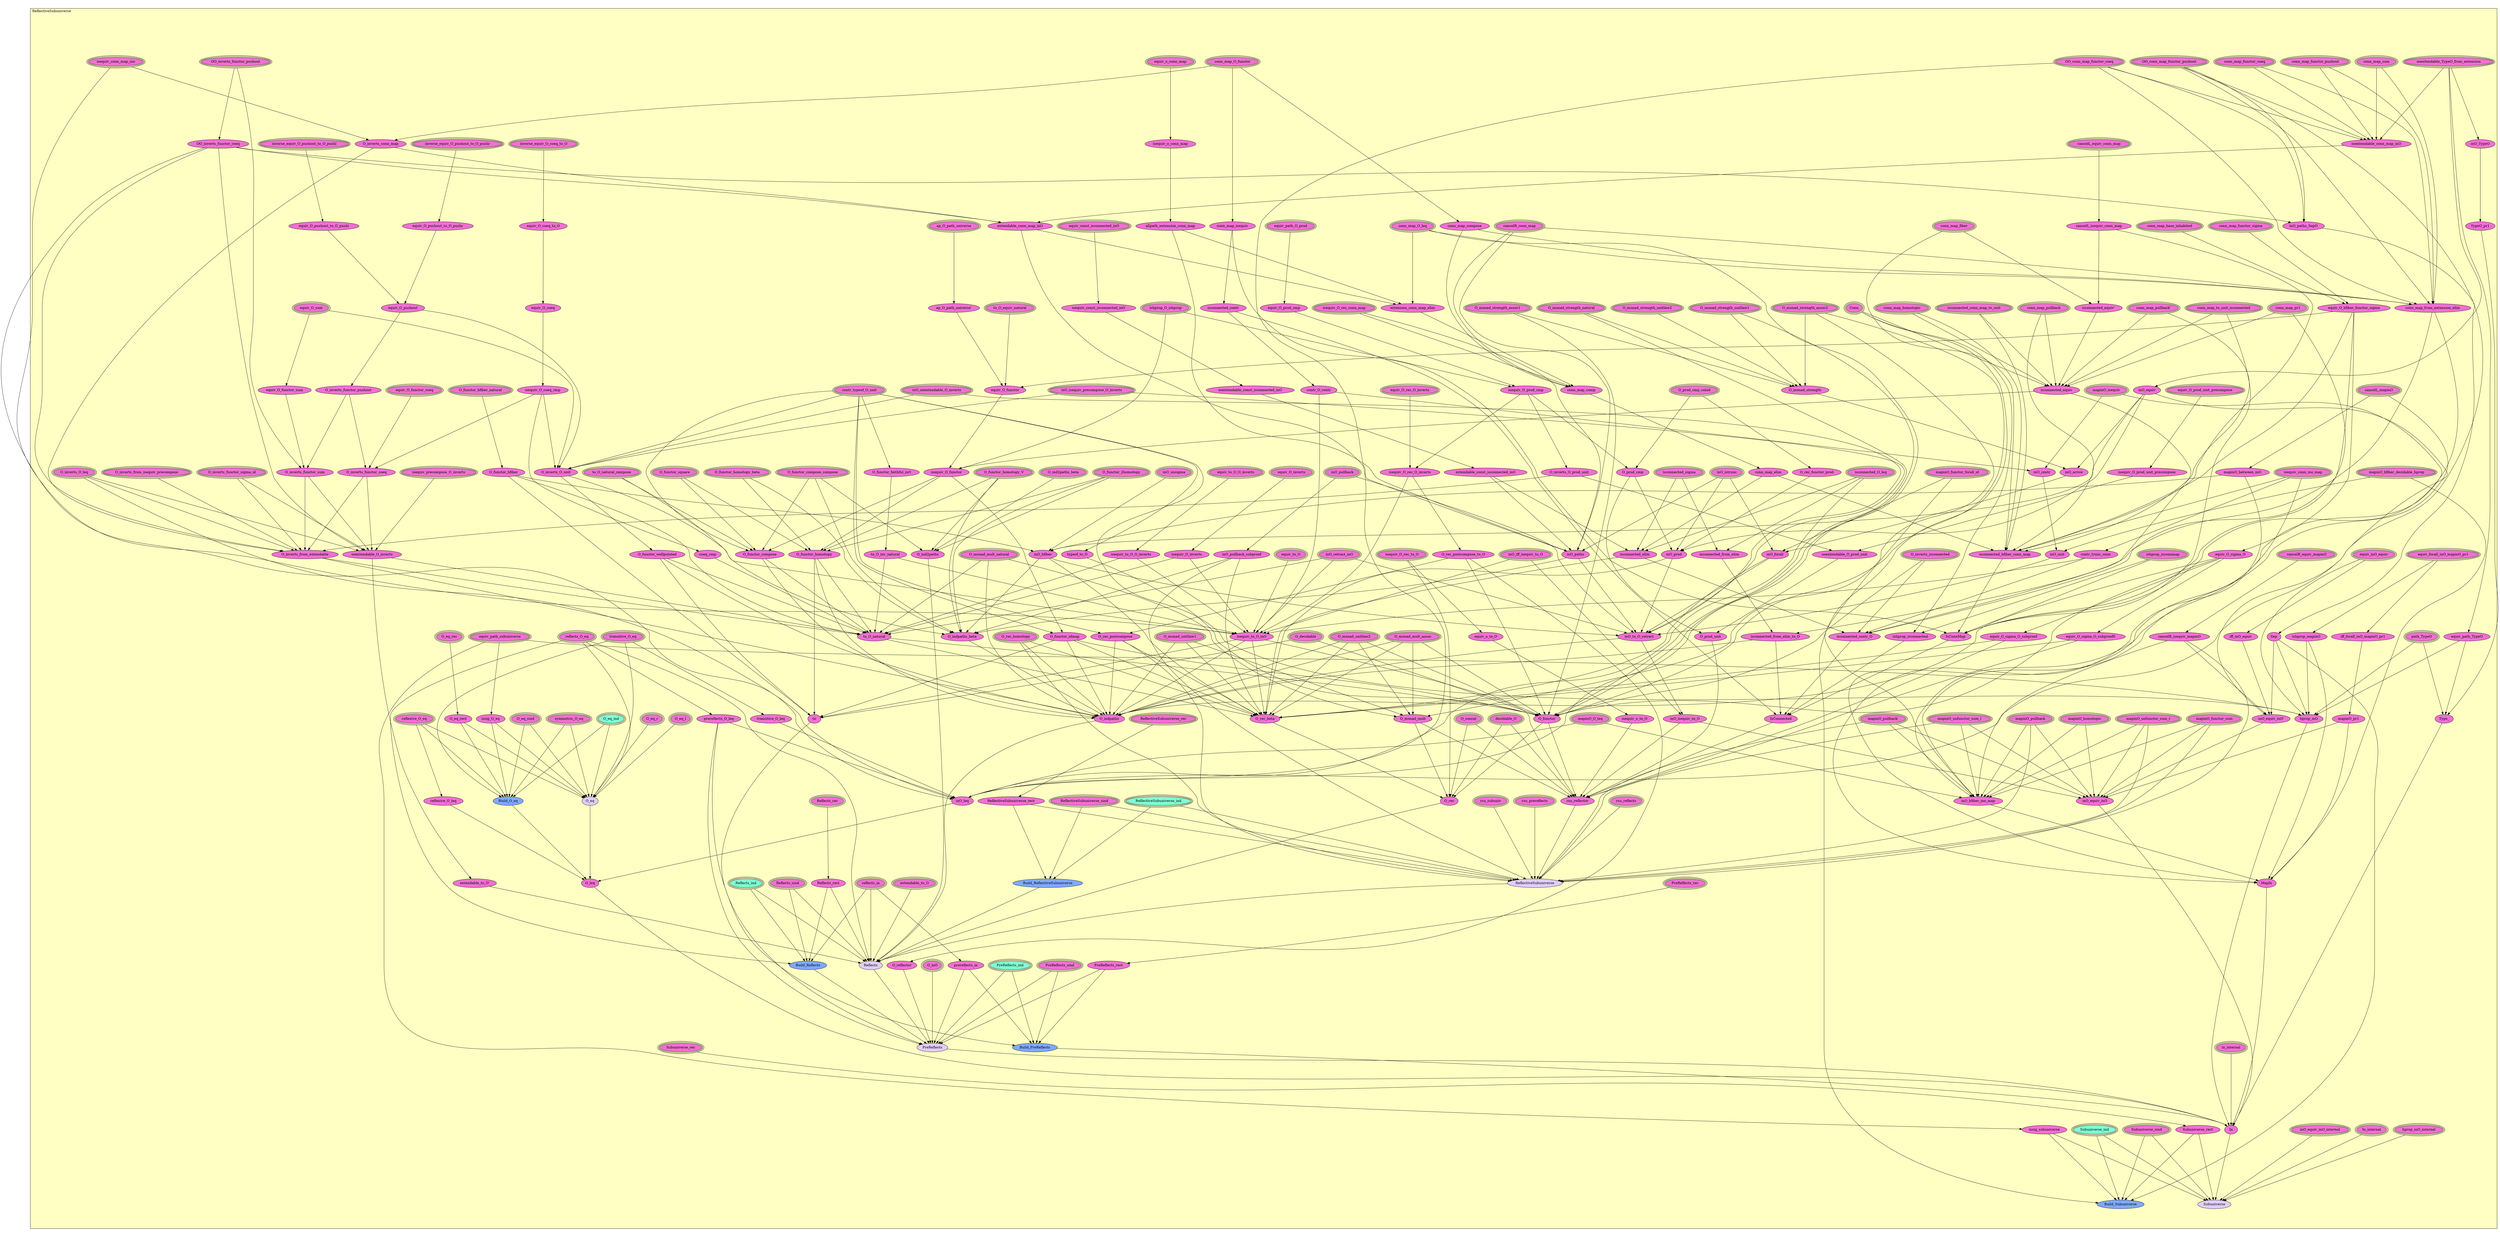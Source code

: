 digraph HoTT_Modalities_ReflectiveSubuniverse {
  graph [ratio=0.5]
  node [style=filled]
ReflectiveSubuniverse_In [label="In", URL=<ReflectiveSubuniverse.html#In>, fillcolor="#F070D1"] ;
ReflectiveSubuniverse_inO_equiv_inO_internal [label="inO_equiv_inO_internal", URL=<ReflectiveSubuniverse.html#inO_equiv_inO_internal>, peripheries=3, fillcolor="#F070D1"] ;
ReflectiveSubuniverse_OO_conn_map_functor_pushout [label="OO_conn_map_functor_pushout", URL=<ReflectiveSubuniverse.html#OO_conn_map_functor_pushout>, peripheries=3, fillcolor="#F070D1"] ;
ReflectiveSubuniverse_hprop_inO_internal [label="hprop_inO_internal", URL=<ReflectiveSubuniverse.html#hprop_inO_internal>, peripheries=3, fillcolor="#F070D1"] ;
ReflectiveSubuniverse_OO_conn_map_functor_coeq [label="OO_conn_map_functor_coeq", URL=<ReflectiveSubuniverse.html#OO_conn_map_functor_coeq>, peripheries=3, fillcolor="#F070D1"] ;
ReflectiveSubuniverse_OO_inverts_functor_pushout [label="OO_inverts_functor_pushout", URL=<ReflectiveSubuniverse.html#OO_inverts_functor_pushout>, peripheries=3, fillcolor="#F070D1"] ;
ReflectiveSubuniverse_In_internal [label="In_internal", URL=<ReflectiveSubuniverse.html#In_internal>, peripheries=3, fillcolor="#F070D1"] ;
ReflectiveSubuniverse_Subuniverse_sind [label="Subuniverse_sind", URL=<ReflectiveSubuniverse.html#Subuniverse_sind>, peripheries=3, fillcolor="#F070D1"] ;
ReflectiveSubuniverse_OO_inverts_functor_coeq [label="OO_inverts_functor_coeq", URL=<ReflectiveSubuniverse.html#OO_inverts_functor_coeq>, fillcolor="#F070D1"] ;
ReflectiveSubuniverse_inO_paths_SepO [label="inO_paths_SepO", URL=<ReflectiveSubuniverse.html#inO_paths_SepO>, fillcolor="#F070D1"] ;
ReflectiveSubuniverse_Subuniverse_rec [label="Subuniverse_rec", URL=<ReflectiveSubuniverse.html#Subuniverse_rec>, peripheries=3, fillcolor="#F070D1"] ;
ReflectiveSubuniverse_Subuniverse_ind [label="Subuniverse_ind", URL=<ReflectiveSubuniverse.html#Subuniverse_ind>, peripheries=3, fillcolor="#7FFFD4"] ;
ReflectiveSubuniverse_Sep [label="Sep", URL=<ReflectiveSubuniverse.html#Sep>, fillcolor="#F070D1"] ;
ReflectiveSubuniverse_reflects_O_eq [label="reflects_O_eq", URL=<ReflectiveSubuniverse.html#reflects_O_eq>, peripheries=3, fillcolor="#F070D1"] ;
ReflectiveSubuniverse_Subuniverse_rect [label="Subuniverse_rect", URL=<ReflectiveSubuniverse.html#Subuniverse_rect>, fillcolor="#F070D1"] ;
ReflectiveSubuniverse_Build_Subuniverse [label="Build_Subuniverse", URL=<ReflectiveSubuniverse.html#Build_Subuniverse>, fillcolor="#7FAAFF"] ;
ReflectiveSubuniverse_prereflects_O_leq [label="prereflects_O_leq", URL=<ReflectiveSubuniverse.html#prereflects_O_leq>, fillcolor="#F070D1"] ;
ReflectiveSubuniverse_Subuniverse [label="Subuniverse", URL=<ReflectiveSubuniverse.html#Subuniverse>, fillcolor="#E2CDFA"] ;
ReflectiveSubuniverse_equiv_path_subuniverse [label="equiv_path_subuniverse", URL=<ReflectiveSubuniverse.html#equiv_path_subuniverse>, peripheries=3, fillcolor="#F070D1"] ;
ReflectiveSubuniverse_issig_subuniverse [label="issig_subuniverse", URL=<ReflectiveSubuniverse.html#issig_subuniverse>, fillcolor="#F070D1"] ;
ReflectiveSubuniverse_symmetric_O_eq [label="symmetric_O_eq", URL=<ReflectiveSubuniverse.html#symmetric_O_eq>, peripheries=3, fillcolor="#F070D1"] ;
ReflectiveSubuniverse_transitive_O_eq [label="transitive_O_eq", URL=<ReflectiveSubuniverse.html#transitive_O_eq>, peripheries=3, fillcolor="#F070D1"] ;
ReflectiveSubuniverse_reflexive_O_eq [label="reflexive_O_eq", URL=<ReflectiveSubuniverse.html#reflexive_O_eq>, peripheries=3, fillcolor="#F070D1"] ;
ReflectiveSubuniverse_issig_O_eq [label="issig_O_eq", URL=<ReflectiveSubuniverse.html#issig_O_eq>, fillcolor="#F070D1"] ;
ReflectiveSubuniverse_O_eq_r [label="O_eq_r", URL=<ReflectiveSubuniverse.html#O_eq_r>, peripheries=3, fillcolor="#F070D1"] ;
ReflectiveSubuniverse_O_eq_l [label="O_eq_l", URL=<ReflectiveSubuniverse.html#O_eq_l>, peripheries=3, fillcolor="#F070D1"] ;
ReflectiveSubuniverse_O_eq_sind [label="O_eq_sind", URL=<ReflectiveSubuniverse.html#O_eq_sind>, peripheries=3, fillcolor="#F070D1"] ;
ReflectiveSubuniverse_O_eq_rec [label="O_eq_rec", URL=<ReflectiveSubuniverse.html#O_eq_rec>, peripheries=3, fillcolor="#F070D1"] ;
ReflectiveSubuniverse_O_eq_ind [label="O_eq_ind", URL=<ReflectiveSubuniverse.html#O_eq_ind>, peripheries=3, fillcolor="#7FFFD4"] ;
ReflectiveSubuniverse_O_eq_rect [label="O_eq_rect", URL=<ReflectiveSubuniverse.html#O_eq_rect>, fillcolor="#F070D1"] ;
ReflectiveSubuniverse_Build_O_eq [label="Build_O_eq", URL=<ReflectiveSubuniverse.html#Build_O_eq>, fillcolor="#7FAAFF"] ;
ReflectiveSubuniverse_O_eq [label="O_eq", URL=<ReflectiveSubuniverse.html#O_eq>, fillcolor="#E2CDFA"] ;
ReflectiveSubuniverse_O_inverts_O_leq [label="O_inverts_O_leq", URL=<ReflectiveSubuniverse.html#O_inverts_O_leq>, peripheries=3, fillcolor="#F070D1"] ;
ReflectiveSubuniverse_conn_map_O_leq [label="conn_map_O_leq", URL=<ReflectiveSubuniverse.html#conn_map_O_leq>, peripheries=3, fillcolor="#F070D1"] ;
ReflectiveSubuniverse_isconnected_O_leq [label="isconnected_O_leq", URL=<ReflectiveSubuniverse.html#isconnected_O_leq>, peripheries=3, fillcolor="#F070D1"] ;
ReflectiveSubuniverse_mapinO_O_leq [label="mapinO_O_leq", URL=<ReflectiveSubuniverse.html#mapinO_O_leq>, peripheries=3, fillcolor="#F070D1"] ;
ReflectiveSubuniverse_transitive_O_leq [label="transitive_O_leq", URL=<ReflectiveSubuniverse.html#transitive_O_leq>, fillcolor="#F070D1"] ;
ReflectiveSubuniverse_reflexive_O_leq [label="reflexive_O_leq", URL=<ReflectiveSubuniverse.html#reflexive_O_leq>, fillcolor="#F070D1"] ;
ReflectiveSubuniverse_inO_leq [label="inO_leq", URL=<ReflectiveSubuniverse.html#inO_leq>, fillcolor="#F070D1"] ;
ReflectiveSubuniverse_O_leq [label="O_leq", URL=<ReflectiveSubuniverse.html#O_leq>, fillcolor="#F070D1"] ;
ReflectiveSubuniverse_conn_map_functor_pushout [label="conn_map_functor_pushout", URL=<ReflectiveSubuniverse.html#conn_map_functor_pushout>, peripheries=3, fillcolor="#F070D1"] ;
ReflectiveSubuniverse_conn_map_functor_coeq [label="conn_map_functor_coeq", URL=<ReflectiveSubuniverse.html#conn_map_functor_coeq>, peripheries=3, fillcolor="#F070D1"] ;
ReflectiveSubuniverse_conn_map_sum [label="conn_map_sum", URL=<ReflectiveSubuniverse.html#conn_map_sum>, peripheries=3, fillcolor="#F070D1"] ;
ReflectiveSubuniverse_conn_map_O_functor [label="conn_map_O_functor", URL=<ReflectiveSubuniverse.html#conn_map_O_functor>, peripheries=3, fillcolor="#F070D1"] ;
ReflectiveSubuniverse_isequiv_conn_map_ino [label="isequiv_conn_map_ino", URL=<ReflectiveSubuniverse.html#isequiv_conn_map_ino>, peripheries=3, fillcolor="#F070D1"] ;
ReflectiveSubuniverse_O_inverts_conn_map [label="O_inverts_conn_map", URL=<ReflectiveSubuniverse.html#O_inverts_conn_map>, fillcolor="#F070D1"] ;
ReflectiveSubuniverse_conn_map_fiber [label="conn_map_fiber", URL=<ReflectiveSubuniverse.html#conn_map_fiber>, peripheries=3, fillcolor="#F070D1"] ;
ReflectiveSubuniverse_conn_map_base_inhabited [label="conn_map_base_inhabited", URL=<ReflectiveSubuniverse.html#conn_map_base_inhabited>, peripheries=3, fillcolor="#F070D1"] ;
ReflectiveSubuniverse_conn_map_functor_sigma [label="conn_map_functor_sigma", URL=<ReflectiveSubuniverse.html#conn_map_functor_sigma>, peripheries=3, fillcolor="#F070D1"] ;
ReflectiveSubuniverse_equiv_O_hfiber_functor_sigma [label="equiv_O_hfiber_functor_sigma", URL=<ReflectiveSubuniverse.html#equiv_O_hfiber_functor_sigma>, fillcolor="#F070D1"] ;
ReflectiveSubuniverse_isequiv_O_rec_conn_map [label="isequiv_O_rec_conn_map", URL=<ReflectiveSubuniverse.html#isequiv_O_rec_conn_map>, peripheries=3, fillcolor="#F070D1"] ;
ReflectiveSubuniverse_conn_map_to_unit_isconnected [label="conn_map_to_unit_isconnected", URL=<ReflectiveSubuniverse.html#conn_map_to_unit_isconnected>, peripheries=3, fillcolor="#F070D1"] ;
ReflectiveSubuniverse_isconnected_conn_map_to_unit [label="isconnected_conn_map_to_unit", URL=<ReflectiveSubuniverse.html#isconnected_conn_map_to_unit>, peripheries=3, fillcolor="#F070D1"] ;
ReflectiveSubuniverse_cancelL_equiv_conn_map [label="cancelL_equiv_conn_map", URL=<ReflectiveSubuniverse.html#cancelL_equiv_conn_map>, peripheries=3, fillcolor="#F070D1"] ;
ReflectiveSubuniverse_cancelL_isequiv_conn_map [label="cancelL_isequiv_conn_map", URL=<ReflectiveSubuniverse.html#cancelL_isequiv_conn_map>, fillcolor="#F070D1"] ;
ReflectiveSubuniverse_cancelR_conn_map [label="cancelR_conn_map", URL=<ReflectiveSubuniverse.html#cancelR_conn_map>, peripheries=3, fillcolor="#F070D1"] ;
ReflectiveSubuniverse_conn_map_compose [label="conn_map_compose", URL=<ReflectiveSubuniverse.html#conn_map_compose>, fillcolor="#F070D1"] ;
ReflectiveSubuniverse_conn_map_from_extension_elim [label="conn_map_from_extension_elim", URL=<ReflectiveSubuniverse.html#conn_map_from_extension_elim>, fillcolor="#F070D1"] ;
ReflectiveSubuniverse_ooextendable_TypeO_from_extension [label="ooextendable_TypeO_from_extension", URL=<ReflectiveSubuniverse.html#ooextendable_TypeO_from_extension>, peripheries=3, fillcolor="#F070D1"] ;
ReflectiveSubuniverse_equiv_o_conn_map [label="equiv_o_conn_map", URL=<ReflectiveSubuniverse.html#equiv_o_conn_map>, peripheries=3, fillcolor="#F070D1"] ;
ReflectiveSubuniverse_isequiv_o_conn_map [label="isequiv_o_conn_map", URL=<ReflectiveSubuniverse.html#isequiv_o_conn_map>, fillcolor="#F070D1"] ;
ReflectiveSubuniverse_allpath_extension_conn_map [label="allpath_extension_conn_map", URL=<ReflectiveSubuniverse.html#allpath_extension_conn_map>, fillcolor="#F070D1"] ;
ReflectiveSubuniverse_ooextendable_conn_map_inO [label="ooextendable_conn_map_inO", URL=<ReflectiveSubuniverse.html#ooextendable_conn_map_inO>, fillcolor="#F070D1"] ;
ReflectiveSubuniverse_extendable_conn_map_inO [label="extendable_conn_map_inO", URL=<ReflectiveSubuniverse.html#extendable_conn_map_inO>, fillcolor="#F070D1"] ;
ReflectiveSubuniverse_extension_conn_map_elim [label="extension_conn_map_elim", URL=<ReflectiveSubuniverse.html#extension_conn_map_elim>, fillcolor="#F070D1"] ;
ReflectiveSubuniverse_isequiv_conn_ino_map [label="isequiv_conn_ino_map", URL=<ReflectiveSubuniverse.html#isequiv_conn_ino_map>, peripheries=3, fillcolor="#F070D1"] ;
ReflectiveSubuniverse_conn_map_comp [label="conn_map_comp", URL=<ReflectiveSubuniverse.html#conn_map_comp>, fillcolor="#F070D1"] ;
ReflectiveSubuniverse_conn_map_elim [label="conn_map_elim", URL=<ReflectiveSubuniverse.html#conn_map_elim>, fillcolor="#F070D1"] ;
ReflectiveSubuniverse_ishprop_isconnmap [label="ishprop_isconnmap", URL=<ReflectiveSubuniverse.html#ishprop_isconnmap>, peripheries=3, fillcolor="#F070D1"] ;
ReflectiveSubuniverse_conn_map_pr1 [label="conn_map_pr1", URL=<ReflectiveSubuniverse.html#conn_map_pr1>, peripheries=3, fillcolor="#F070D1"] ;
ReflectiveSubuniverse_conn_map_pullback_ [label="conn_map_pullback'", URL=<ReflectiveSubuniverse.html#conn_map_pullback'>, peripheries=3, fillcolor="#F070D1"] ;
ReflectiveSubuniverse_conn_map_pullback [label="conn_map_pullback", URL=<ReflectiveSubuniverse.html#conn_map_pullback>, peripheries=3, fillcolor="#F070D1"] ;
ReflectiveSubuniverse_conn_map_homotopic [label="conn_map_homotopic", URL=<ReflectiveSubuniverse.html#conn_map_homotopic>, peripheries=3, fillcolor="#F070D1"] ;
ReflectiveSubuniverse_conn_map_isequiv [label="conn_map_isequiv", URL=<ReflectiveSubuniverse.html#conn_map_isequiv>, fillcolor="#F070D1"] ;
ReflectiveSubuniverse_isconnected_hfiber_conn_map [label="isconnected_hfiber_conn_map", URL=<ReflectiveSubuniverse.html#isconnected_hfiber_conn_map>, fillcolor="#F070D1"] ;
ReflectiveSubuniverse_IsConnMap [label="IsConnMap", URL=<ReflectiveSubuniverse.html#IsConnMap>, fillcolor="#F070D1"] ;
ReflectiveSubuniverse_mapinO_functor_forall_id [label="mapinO_functor_forall_id", URL=<ReflectiveSubuniverse.html#mapinO_functor_forall_id>, peripheries=3, fillcolor="#F070D1"] ;
ReflectiveSubuniverse_mapinO_unfunctor_sum_r [label="mapinO_unfunctor_sum_r", URL=<ReflectiveSubuniverse.html#mapinO_unfunctor_sum_r>, peripheries=3, fillcolor="#F070D1"] ;
ReflectiveSubuniverse_mapinO_unfunctor_sum_l [label="mapinO_unfunctor_sum_l", URL=<ReflectiveSubuniverse.html#mapinO_unfunctor_sum_l>, peripheries=3, fillcolor="#F070D1"] ;
ReflectiveSubuniverse_mapinO_functor_sum [label="mapinO_functor_sum", URL=<ReflectiveSubuniverse.html#mapinO_functor_sum>, peripheries=3, fillcolor="#F070D1"] ;
ReflectiveSubuniverse_mapinO_pullback_ [label="mapinO_pullback'", URL=<ReflectiveSubuniverse.html#mapinO_pullback'>, peripheries=3, fillcolor="#F070D1"] ;
ReflectiveSubuniverse_mapinO_pullback [label="mapinO_pullback", URL=<ReflectiveSubuniverse.html#mapinO_pullback>, peripheries=3, fillcolor="#F070D1"] ;
ReflectiveSubuniverse_cancelR_equiv_mapinO [label="cancelR_equiv_mapinO", URL=<ReflectiveSubuniverse.html#cancelR_equiv_mapinO>, peripheries=3, fillcolor="#F070D1"] ;
ReflectiveSubuniverse_cancelR_isequiv_mapinO [label="cancelR_isequiv_mapinO", URL=<ReflectiveSubuniverse.html#cancelR_isequiv_mapinO>, fillcolor="#F070D1"] ;
ReflectiveSubuniverse_cancelL_mapinO [label="cancelL_mapinO", URL=<ReflectiveSubuniverse.html#cancelL_mapinO>, peripheries=3, fillcolor="#F070D1"] ;
ReflectiveSubuniverse_mapinO_between_inO [label="mapinO_between_inO", URL=<ReflectiveSubuniverse.html#mapinO_between_inO>, fillcolor="#F070D1"] ;
ReflectiveSubuniverse_mapinO_hfiber_decidable_hprop [label="mapinO_hfiber_decidable_hprop", URL=<ReflectiveSubuniverse.html#mapinO_hfiber_decidable_hprop>, peripheries=3, fillcolor="#F070D1"] ;
ReflectiveSubuniverse_mapinO_isequiv [label="mapinO_isequiv", URL=<ReflectiveSubuniverse.html#mapinO_isequiv>, peripheries=3, fillcolor="#F070D1"] ;
ReflectiveSubuniverse_equiv_const_isconnected_inO [label="equiv_const_isconnected_inO", URL=<ReflectiveSubuniverse.html#equiv_const_isconnected_inO>, peripheries=3, fillcolor="#F070D1"] ;
ReflectiveSubuniverse_isequiv_const_isconnected_inO [label="isequiv_const_isconnected_inO", URL=<ReflectiveSubuniverse.html#isequiv_const_isconnected_inO>, fillcolor="#F070D1"] ;
ReflectiveSubuniverse_ooextendable_const_isconnected_inO [label="ooextendable_const_isconnected_inO", URL=<ReflectiveSubuniverse.html#ooextendable_const_isconnected_inO>, fillcolor="#F070D1"] ;
ReflectiveSubuniverse_extendable_const_isconnected_inO [label="extendable_const_isconnected_inO", URL=<ReflectiveSubuniverse.html#extendable_const_isconnected_inO>, fillcolor="#F070D1"] ;
ReflectiveSubuniverse_O_inverts_isconnected [label="O_inverts_isconnected", URL=<ReflectiveSubuniverse.html#O_inverts_isconnected>, peripheries=3, fillcolor="#F070D1"] ;
ReflectiveSubuniverse_contr_trunc_conn [label="contr_trunc_conn", URL=<ReflectiveSubuniverse.html#contr_trunc_conn>, fillcolor="#F070D1"] ;
ReflectiveSubuniverse_isconnected_contr [label="isconnected_contr", URL=<ReflectiveSubuniverse.html#isconnected_contr>, fillcolor="#F070D1"] ;
ReflectiveSubuniverse_isconnected_sigma [label="isconnected_sigma", URL=<ReflectiveSubuniverse.html#isconnected_sigma>, peripheries=3, fillcolor="#F070D1"] ;
ReflectiveSubuniverse_isconnected_from_elim [label="isconnected_from_elim", URL=<ReflectiveSubuniverse.html#isconnected_from_elim>, fillcolor="#F070D1"] ;
ReflectiveSubuniverse_isconnected_from_elim_to_O [label="isconnected_from_elim_to_O", URL=<ReflectiveSubuniverse.html#isconnected_from_elim_to_O>, fillcolor="#F070D1"] ;
ReflectiveSubuniverse_isconnected_elim [label="isconnected_elim", URL=<ReflectiveSubuniverse.html#isconnected_elim>, fillcolor="#F070D1"] ;
ReflectiveSubuniverse_Conn [label="Conn", URL=<ReflectiveSubuniverse.html#Conn>, peripheries=3, fillcolor="#F070D1"] ;
ReflectiveSubuniverse_isconnected_equiv_ [label="isconnected_equiv'", URL=<ReflectiveSubuniverse.html#isconnected_equiv'>, fillcolor="#F070D1"] ;
ReflectiveSubuniverse_isconnected_equiv [label="isconnected_equiv", URL=<ReflectiveSubuniverse.html#isconnected_equiv>, fillcolor="#F070D1"] ;
ReflectiveSubuniverse_ishprop_isconnected [label="ishprop_isconnected", URL=<ReflectiveSubuniverse.html#ishprop_isconnected>, fillcolor="#F070D1"] ;
ReflectiveSubuniverse_isconnected_contr_O [label="isconnected_contr_O", URL=<ReflectiveSubuniverse.html#isconnected_contr_O>, fillcolor="#F070D1"] ;
ReflectiveSubuniverse_IsConnected [label="IsConnected", URL=<ReflectiveSubuniverse.html#IsConnected>, fillcolor="#F070D1"] ;
ReflectiveSubuniverse_O_monad_strength_assoc2 [label="O_monad_strength_assoc2", URL=<ReflectiveSubuniverse.html#O_monad_strength_assoc2>, peripheries=3, fillcolor="#F070D1"] ;
ReflectiveSubuniverse_O_monad_strength_assoc1 [label="O_monad_strength_assoc1", URL=<ReflectiveSubuniverse.html#O_monad_strength_assoc1>, peripheries=3, fillcolor="#F070D1"] ;
ReflectiveSubuniverse_O_monad_strength_unitlaw2 [label="O_monad_strength_unitlaw2", URL=<ReflectiveSubuniverse.html#O_monad_strength_unitlaw2>, peripheries=3, fillcolor="#F070D1"] ;
ReflectiveSubuniverse_O_monad_strength_unitlaw1 [label="O_monad_strength_unitlaw1", URL=<ReflectiveSubuniverse.html#O_monad_strength_unitlaw1>, peripheries=3, fillcolor="#F070D1"] ;
ReflectiveSubuniverse_O_monad_strength_natural [label="O_monad_strength_natural", URL=<ReflectiveSubuniverse.html#O_monad_strength_natural>, peripheries=3, fillcolor="#F070D1"] ;
ReflectiveSubuniverse_O_monad_strength [label="O_monad_strength", URL=<ReflectiveSubuniverse.html#O_monad_strength>, fillcolor="#F070D1"] ;
ReflectiveSubuniverse_O_monad_mult_assoc [label="O_monad_mult_assoc", URL=<ReflectiveSubuniverse.html#O_monad_mult_assoc>, peripheries=3, fillcolor="#F070D1"] ;
ReflectiveSubuniverse_O_monad_unitlaw2 [label="O_monad_unitlaw2", URL=<ReflectiveSubuniverse.html#O_monad_unitlaw2>, peripheries=3, fillcolor="#F070D1"] ;
ReflectiveSubuniverse_O_monad_unitlaw1 [label="O_monad_unitlaw1", URL=<ReflectiveSubuniverse.html#O_monad_unitlaw1>, peripheries=3, fillcolor="#F070D1"] ;
ReflectiveSubuniverse_O_monad_mult_natural [label="O_monad_mult_natural", URL=<ReflectiveSubuniverse.html#O_monad_mult_natural>, peripheries=3, fillcolor="#F070D1"] ;
ReflectiveSubuniverse_O_monad_mult [label="O_monad_mult", URL=<ReflectiveSubuniverse.html#O_monad_mult>, fillcolor="#F070D1"] ;
ReflectiveSubuniverse_O_decidable [label="O_decidable", URL=<ReflectiveSubuniverse.html#O_decidable>, peripheries=3, fillcolor="#F070D1"] ;
ReflectiveSubuniverse_decidable_O [label="decidable_O", URL=<ReflectiveSubuniverse.html#decidable_O>, peripheries=3, fillcolor="#F070D1"] ;
ReflectiveSubuniverse_inverse_equiv_O_pushout_to_O_pushr [label="inverse_equiv_O_pushout_to_O_pushr", URL=<ReflectiveSubuniverse.html#inverse_equiv_O_pushout_to_O_pushr>, peripheries=3, fillcolor="#F070D1"] ;
ReflectiveSubuniverse_inverse_equiv_O_pushout_to_O_pushl [label="inverse_equiv_O_pushout_to_O_pushl", URL=<ReflectiveSubuniverse.html#inverse_equiv_O_pushout_to_O_pushl>, peripheries=3, fillcolor="#F070D1"] ;
ReflectiveSubuniverse_equiv_O_pushout_to_O_pushr [label="equiv_O_pushout_to_O_pushr", URL=<ReflectiveSubuniverse.html#equiv_O_pushout_to_O_pushr>, fillcolor="#F070D1"] ;
ReflectiveSubuniverse_equiv_O_pushout_to_O_pushl [label="equiv_O_pushout_to_O_pushl", URL=<ReflectiveSubuniverse.html#equiv_O_pushout_to_O_pushl>, fillcolor="#F070D1"] ;
ReflectiveSubuniverse_equiv_O_pushout [label="equiv_O_pushout", URL=<ReflectiveSubuniverse.html#equiv_O_pushout>, fillcolor="#F070D1"] ;
ReflectiveSubuniverse_O_inverts_functor_pushout [label="O_inverts_functor_pushout", URL=<ReflectiveSubuniverse.html#O_inverts_functor_pushout>, fillcolor="#F070D1"] ;
ReflectiveSubuniverse_inverse_equiv_O_coeq_to_O [label="inverse_equiv_O_coeq_to_O", URL=<ReflectiveSubuniverse.html#inverse_equiv_O_coeq_to_O>, peripheries=3, fillcolor="#F070D1"] ;
ReflectiveSubuniverse_equiv_O_coeq_to_O [label="equiv_O_coeq_to_O", URL=<ReflectiveSubuniverse.html#equiv_O_coeq_to_O>, fillcolor="#F070D1"] ;
ReflectiveSubuniverse_equiv_O_coeq [label="equiv_O_coeq", URL=<ReflectiveSubuniverse.html#equiv_O_coeq>, fillcolor="#F070D1"] ;
ReflectiveSubuniverse_isequiv_O_coeq_cmp [label="isequiv_O_coeq_cmp", URL=<ReflectiveSubuniverse.html#isequiv_O_coeq_cmp>, fillcolor="#F070D1"] ;
ReflectiveSubuniverse_coeq_cmp [label="coeq_cmp", URL=<ReflectiveSubuniverse.html#coeq_cmp>, fillcolor="#F070D1"] ;
ReflectiveSubuniverse_equiv_O_functor_coeq [label="equiv_O_functor_coeq", URL=<ReflectiveSubuniverse.html#equiv_O_functor_coeq>, peripheries=3, fillcolor="#F070D1"] ;
ReflectiveSubuniverse_O_inverts_functor_coeq [label="O_inverts_functor_coeq", URL=<ReflectiveSubuniverse.html#O_inverts_functor_coeq>, fillcolor="#F070D1"] ;
ReflectiveSubuniverse_equiv_O_sum [label="equiv_O_sum", URL=<ReflectiveSubuniverse.html#equiv_O_sum>, peripheries=3, fillcolor="#F070D1"] ;
ReflectiveSubuniverse_equiv_O_functor_sum [label="equiv_O_functor_sum", URL=<ReflectiveSubuniverse.html#equiv_O_functor_sum>, fillcolor="#F070D1"] ;
ReflectiveSubuniverse_O_inverts_functor_sum [label="O_inverts_functor_sum", URL=<ReflectiveSubuniverse.html#O_inverts_functor_sum>, fillcolor="#F070D1"] ;
ReflectiveSubuniverse_inO_istrunc [label="inO_istrunc", URL=<ReflectiveSubuniverse.html#inO_istrunc>, peripheries=3, fillcolor="#F070D1"] ;
ReflectiveSubuniverse_ishprop_O_ishprop [label="ishprop_O_ishprop", URL=<ReflectiveSubuniverse.html#ishprop_O_ishprop>, peripheries=3, fillcolor="#F070D1"] ;
ReflectiveSubuniverse_O_concat [label="O_concat", URL=<ReflectiveSubuniverse.html#O_concat>, peripheries=3, fillcolor="#F070D1"] ;
ReflectiveSubuniverse_inO_paths [label="inO_paths", URL=<ReflectiveSubuniverse.html#inO_paths>, fillcolor="#F070D1"] ;
ReflectiveSubuniverse_inO_equiv [label="inO_equiv", URL=<ReflectiveSubuniverse.html#inO_equiv>, fillcolor="#F070D1"] ;
ReflectiveSubuniverse_equiv_O_sigma_O [label="equiv_O_sigma_O", URL=<ReflectiveSubuniverse.html#equiv_O_sigma_O>, fillcolor="#F070D1"] ;
ReflectiveSubuniverse_equiv_O_sigma_O_subproof0 [label="equiv_O_sigma_O_subproof0", URL=<ReflectiveSubuniverse.html#equiv_O_sigma_O_subproof0>, fillcolor="#F070D1"] ;
ReflectiveSubuniverse_equiv_O_sigma_O_subproof [label="equiv_O_sigma_O_subproof", URL=<ReflectiveSubuniverse.html#equiv_O_sigma_O_subproof>, fillcolor="#F070D1"] ;
ReflectiveSubuniverse_O_inverts_functor_sigma_id [label="O_inverts_functor_sigma_id", URL=<ReflectiveSubuniverse.html#O_inverts_functor_sigma_id>, peripheries=3, fillcolor="#F070D1"] ;
ReflectiveSubuniverse_O_functor_hfiber_natural [label="O_functor_hfiber_natural", URL=<ReflectiveSubuniverse.html#O_functor_hfiber_natural>, peripheries=3, fillcolor="#F070D1"] ;
ReflectiveSubuniverse_O_functor_hfiber [label="O_functor_hfiber", URL=<ReflectiveSubuniverse.html#O_functor_hfiber>, fillcolor="#F070D1"] ;
ReflectiveSubuniverse_inO_unsigma [label="inO_unsigma", URL=<ReflectiveSubuniverse.html#inO_unsigma>, peripheries=3, fillcolor="#F070D1"] ;
ReflectiveSubuniverse_inO_hfiber [label="inO_hfiber", URL=<ReflectiveSubuniverse.html#inO_hfiber>, fillcolor="#F070D1"] ;
ReflectiveSubuniverse_inO_pullback [label="inO_pullback", URL=<ReflectiveSubuniverse.html#inO_pullback>, peripheries=3, fillcolor="#F070D1"] ;
ReflectiveSubuniverse_inO_pullback_subproof [label="inO_pullback_subproof", URL=<ReflectiveSubuniverse.html#inO_pullback_subproof>, fillcolor="#F070D1"] ;
ReflectiveSubuniverse_O_prod_cmp_coind [label="O_prod_cmp_coind", URL=<ReflectiveSubuniverse.html#O_prod_cmp_coind>, peripheries=3, fillcolor="#F070D1"] ;
ReflectiveSubuniverse_equiv_path_O_prod [label="equiv_path_O_prod", URL=<ReflectiveSubuniverse.html#equiv_path_O_prod>, peripheries=3, fillcolor="#F070D1"] ;
ReflectiveSubuniverse_equiv_O_prod_cmp [label="equiv_O_prod_cmp", URL=<ReflectiveSubuniverse.html#equiv_O_prod_cmp>, fillcolor="#F070D1"] ;
ReflectiveSubuniverse_isequiv_O_prod_cmp [label="isequiv_O_prod_cmp", URL=<ReflectiveSubuniverse.html#isequiv_O_prod_cmp>, fillcolor="#F070D1"] ;
ReflectiveSubuniverse_O_prod_cmp [label="O_prod_cmp", URL=<ReflectiveSubuniverse.html#O_prod_cmp>, fillcolor="#F070D1"] ;
ReflectiveSubuniverse_O_inverts_O_prod_unit [label="O_inverts_O_prod_unit", URL=<ReflectiveSubuniverse.html#O_inverts_O_prod_unit>, fillcolor="#F070D1"] ;
ReflectiveSubuniverse_equiv_O_prod_unit_precompose [label="equiv_O_prod_unit_precompose", URL=<ReflectiveSubuniverse.html#equiv_O_prod_unit_precompose>, peripheries=3, fillcolor="#F070D1"] ;
ReflectiveSubuniverse_isequiv_O_prod_unit_precompose [label="isequiv_O_prod_unit_precompose", URL=<ReflectiveSubuniverse.html#isequiv_O_prod_unit_precompose>, fillcolor="#F070D1"] ;
ReflectiveSubuniverse_ooextendable_O_prod_unit [label="ooextendable_O_prod_unit", URL=<ReflectiveSubuniverse.html#ooextendable_O_prod_unit>, fillcolor="#F070D1"] ;
ReflectiveSubuniverse_O_prod_unit [label="O_prod_unit", URL=<ReflectiveSubuniverse.html#O_prod_unit>, fillcolor="#F070D1"] ;
ReflectiveSubuniverse_O_rec_functor_prod [label="O_rec_functor_prod", URL=<ReflectiveSubuniverse.html#O_rec_functor_prod>, fillcolor="#F070D1"] ;
ReflectiveSubuniverse_inO_prod [label="inO_prod", URL=<ReflectiveSubuniverse.html#inO_prod>, fillcolor="#F070D1"] ;
ReflectiveSubuniverse_inO_arrow [label="inO_arrow", URL=<ReflectiveSubuniverse.html#inO_arrow>, fillcolor="#F070D1"] ;
ReflectiveSubuniverse_inO_forall [label="inO_forall", URL=<ReflectiveSubuniverse.html#inO_forall>, fillcolor="#F070D1"] ;
ReflectiveSubuniverse_contr_O_contr [label="contr_O_contr", URL=<ReflectiveSubuniverse.html#contr_O_contr>, fillcolor="#F070D1"] ;
ReflectiveSubuniverse_inO_contr [label="inO_contr", URL=<ReflectiveSubuniverse.html#inO_contr>, fillcolor="#F070D1"] ;
ReflectiveSubuniverse_inO_unit [label="inO_unit", URL=<ReflectiveSubuniverse.html#inO_unit>, fillcolor="#F070D1"] ;
ReflectiveSubuniverse_contr_typeof_O_unit [label="contr_typeof_O_unit", URL=<ReflectiveSubuniverse.html#contr_typeof_O_unit>, peripheries=3, fillcolor="#F070D1"] ;
ReflectiveSubuniverse_typeof_to_O [label="typeof_to_O", URL=<ReflectiveSubuniverse.html#typeof_to_O>, fillcolor="#F070D1"] ;
ReflectiveSubuniverse_O_functor_faithful_inO [label="O_functor_faithful_inO", URL=<ReflectiveSubuniverse.html#O_functor_faithful_inO>, fillcolor="#F070D1"] ;
ReflectiveSubuniverse_to_O_inv_natural [label="to_O_inv_natural", URL=<ReflectiveSubuniverse.html#to_O_inv_natural>, fillcolor="#F070D1"] ;
ReflectiveSubuniverse_inO_isequiv_precompose_O_inverts [label="inO_isequiv_precompose_O_inverts", URL=<ReflectiveSubuniverse.html#inO_isequiv_precompose_O_inverts>, peripheries=3, fillcolor="#F070D1"] ;
ReflectiveSubuniverse_inO_ooextendable_O_inverts [label="inO_ooextendable_O_inverts", URL=<ReflectiveSubuniverse.html#inO_ooextendable_O_inverts>, peripheries=3, fillcolor="#F070D1"] ;
ReflectiveSubuniverse_O_inverts_from_isequiv_precompose [label="O_inverts_from_isequiv_precompose", URL=<ReflectiveSubuniverse.html#O_inverts_from_isequiv_precompose>, peripheries=3, fillcolor="#F070D1"] ;
ReflectiveSubuniverse_O_inverts_from_extendable [label="O_inverts_from_extendable", URL=<ReflectiveSubuniverse.html#O_inverts_from_extendable>, fillcolor="#F070D1"] ;
ReflectiveSubuniverse_isequiv_precompose_O_inverts [label="isequiv_precompose_O_inverts", URL=<ReflectiveSubuniverse.html#isequiv_precompose_O_inverts>, peripheries=3, fillcolor="#F070D1"] ;
ReflectiveSubuniverse_ooextendable_O_inverts [label="ooextendable_O_inverts", URL=<ReflectiveSubuniverse.html#ooextendable_O_inverts>, fillcolor="#F070D1"] ;
ReflectiveSubuniverse_equiv_to_O_O_inverts [label="equiv_to_O_O_inverts", URL=<ReflectiveSubuniverse.html#equiv_to_O_O_inverts>, peripheries=3, fillcolor="#F070D1"] ;
ReflectiveSubuniverse_isequiv_to_O_O_inverts [label="isequiv_to_O_O_inverts", URL=<ReflectiveSubuniverse.html#isequiv_to_O_O_inverts>, fillcolor="#F070D1"] ;
ReflectiveSubuniverse_equiv_O_rec_O_inverts [label="equiv_O_rec_O_inverts", URL=<ReflectiveSubuniverse.html#equiv_O_rec_O_inverts>, peripheries=3, fillcolor="#F070D1"] ;
ReflectiveSubuniverse_isequiv_O_rec_O_inverts [label="isequiv_O_rec_O_inverts", URL=<ReflectiveSubuniverse.html#isequiv_O_rec_O_inverts>, fillcolor="#F070D1"] ;
ReflectiveSubuniverse_equiv_O_inverts [label="equiv_O_inverts", URL=<ReflectiveSubuniverse.html#equiv_O_inverts>, peripheries=3, fillcolor="#F070D1"] ;
ReflectiveSubuniverse_isequiv_O_inverts [label="isequiv_O_inverts", URL=<ReflectiveSubuniverse.html#isequiv_O_inverts>, fillcolor="#F070D1"] ;
ReflectiveSubuniverse_O_inverts_O_unit [label="O_inverts_O_unit", URL=<ReflectiveSubuniverse.html#O_inverts_O_unit>, fillcolor="#F070D1"] ;
ReflectiveSubuniverse_inO_retract_inO [label="inO_retract_inO", URL=<ReflectiveSubuniverse.html#inO_retract_inO>, peripheries=3, fillcolor="#F070D1"] ;
ReflectiveSubuniverse_inO_to_O_retract [label="inO_to_O_retract", URL=<ReflectiveSubuniverse.html#inO_to_O_retract>, fillcolor="#F070D1"] ;
ReflectiveSubuniverse_inO_iff_isequiv_to_O [label="inO_iff_isequiv_to_O", URL=<ReflectiveSubuniverse.html#inO_iff_isequiv_to_O>, peripheries=3, fillcolor="#F070D1"] ;
ReflectiveSubuniverse_inO_isequiv_to_O [label="inO_isequiv_to_O", URL=<ReflectiveSubuniverse.html#inO_isequiv_to_O>, fillcolor="#F070D1"] ;
ReflectiveSubuniverse_O_rec_postcompose_to_O [label="O_rec_postcompose_to_O", URL=<ReflectiveSubuniverse.html#O_rec_postcompose_to_O>, fillcolor="#F070D1"] ;
ReflectiveSubuniverse_O_rec_postcompose [label="O_rec_postcompose", URL=<ReflectiveSubuniverse.html#O_rec_postcompose>, fillcolor="#F070D1"] ;
ReflectiveSubuniverse_ap_O_path_universe [label="ap_O_path_universe", URL=<ReflectiveSubuniverse.html#ap_O_path_universe>, peripheries=3, fillcolor="#F070D1"] ;
ReflectiveSubuniverse_ap_O_path_universe_ [label="ap_O_path_universe'", URL=<ReflectiveSubuniverse.html#ap_O_path_universe'>, fillcolor="#F070D1"] ;
ReflectiveSubuniverse_to_O_equiv_natural [label="to_O_equiv_natural", URL=<ReflectiveSubuniverse.html#to_O_equiv_natural>, peripheries=3, fillcolor="#F070D1"] ;
ReflectiveSubuniverse_equiv_O_functor [label="equiv_O_functor", URL=<ReflectiveSubuniverse.html#equiv_O_functor>, fillcolor="#F070D1"] ;
ReflectiveSubuniverse_isequiv_O_functor [label="isequiv_O_functor", URL=<ReflectiveSubuniverse.html#isequiv_O_functor>, fillcolor="#F070D1"] ;
ReflectiveSubuniverse_O_functor_compose_compose [label="O_functor_compose_compose", URL=<ReflectiveSubuniverse.html#O_functor_compose_compose>, peripheries=3, fillcolor="#F070D1"] ;
ReflectiveSubuniverse_to_O_natural_compose [label="to_O_natural_compose", URL=<ReflectiveSubuniverse.html#to_O_natural_compose>, peripheries=3, fillcolor="#F070D1"] ;
ReflectiveSubuniverse_O_functor_wellpointed [label="O_functor_wellpointed", URL=<ReflectiveSubuniverse.html#O_functor_wellpointed>, fillcolor="#F070D1"] ;
ReflectiveSubuniverse_O_functor_homotopy_beta [label="O_functor_homotopy_beta", URL=<ReflectiveSubuniverse.html#O_functor_homotopy_beta>, peripheries=3, fillcolor="#F070D1"] ;
ReflectiveSubuniverse_O_functor_2homotopy [label="O_functor_2homotopy", URL=<ReflectiveSubuniverse.html#O_functor_2homotopy>, peripheries=3, fillcolor="#F070D1"] ;
ReflectiveSubuniverse_O_functor_idmap [label="O_functor_idmap", URL=<ReflectiveSubuniverse.html#O_functor_idmap>, fillcolor="#F070D1"] ;
ReflectiveSubuniverse_O_functor_square [label="O_functor_square", URL=<ReflectiveSubuniverse.html#O_functor_square>, peripheries=3, fillcolor="#F070D1"] ;
ReflectiveSubuniverse_O_functor_homotopy_V [label="O_functor_homotopy_V", URL=<ReflectiveSubuniverse.html#O_functor_homotopy_V>, peripheries=3, fillcolor="#F070D1"] ;
ReflectiveSubuniverse_O_functor_homotopy [label="O_functor_homotopy", URL=<ReflectiveSubuniverse.html#O_functor_homotopy>, fillcolor="#F070D1"] ;
ReflectiveSubuniverse_O_functor_compose [label="O_functor_compose", URL=<ReflectiveSubuniverse.html#O_functor_compose>, fillcolor="#F070D1"] ;
ReflectiveSubuniverse_to_O_natural [label="to_O_natural", URL=<ReflectiveSubuniverse.html#to_O_natural>, fillcolor="#F070D1"] ;
ReflectiveSubuniverse_O_functor [label="O_functor", URL=<ReflectiveSubuniverse.html#O_functor>, fillcolor="#F070D1"] ;
ReflectiveSubuniverse_equiv_to_O [label="equiv_to_O", URL=<ReflectiveSubuniverse.html#equiv_to_O>, peripheries=3, fillcolor="#F070D1"] ;
ReflectiveSubuniverse_isequiv_to_O_inO [label="isequiv_to_O_inO", URL=<ReflectiveSubuniverse.html#isequiv_to_O_inO>, fillcolor="#F070D1"] ;
ReflectiveSubuniverse_O_rec_homotopy [label="O_rec_homotopy", URL=<ReflectiveSubuniverse.html#O_rec_homotopy>, peripheries=3, fillcolor="#F070D1"] ;
ReflectiveSubuniverse_isequiv_O_rec_to_O [label="isequiv_O_rec_to_O", URL=<ReflectiveSubuniverse.html#isequiv_O_rec_to_O>, peripheries=3, fillcolor="#F070D1"] ;
ReflectiveSubuniverse_equiv_o_to_O [label="equiv_o_to_O", URL=<ReflectiveSubuniverse.html#equiv_o_to_O>, fillcolor="#F070D1"] ;
ReflectiveSubuniverse_isequiv_o_to_O [label="isequiv_o_to_O", URL=<ReflectiveSubuniverse.html#isequiv_o_to_O>, fillcolor="#F070D1"] ;
ReflectiveSubuniverse_O_ind2paths_beta [label="O_ind2paths_beta", URL=<ReflectiveSubuniverse.html#O_ind2paths_beta>, peripheries=3, fillcolor="#F070D1"] ;
ReflectiveSubuniverse_O_ind2paths [label="O_ind2paths", URL=<ReflectiveSubuniverse.html#O_ind2paths>, fillcolor="#F070D1"] ;
ReflectiveSubuniverse_O_indpaths_beta [label="O_indpaths_beta", URL=<ReflectiveSubuniverse.html#O_indpaths_beta>, fillcolor="#F070D1"] ;
ReflectiveSubuniverse_O_indpaths [label="O_indpaths", URL=<ReflectiveSubuniverse.html#O_indpaths>, fillcolor="#F070D1"] ;
ReflectiveSubuniverse_O_rec_beta [label="O_rec_beta", URL=<ReflectiveSubuniverse.html#O_rec_beta>, fillcolor="#F070D1"] ;
ReflectiveSubuniverse_O_rec [label="O_rec", URL=<ReflectiveSubuniverse.html#O_rec>, fillcolor="#F070D1"] ;
ReflectiveSubuniverse_rsu_reflector [label="rsu_reflector", URL=<ReflectiveSubuniverse.html#rsu_reflector>, fillcolor="#F070D1"] ;
ReflectiveSubuniverse_rsu_reflects [label="rsu_reflects", URL=<ReflectiveSubuniverse.html#rsu_reflects>, peripheries=3, fillcolor="#F070D1"] ;
ReflectiveSubuniverse_rsu_prereflects [label="rsu_prereflects", URL=<ReflectiveSubuniverse.html#rsu_prereflects>, peripheries=3, fillcolor="#F070D1"] ;
ReflectiveSubuniverse_rsu_subuniv [label="rsu_subuniv", URL=<ReflectiveSubuniverse.html#rsu_subuniv>, peripheries=3, fillcolor="#F070D1"] ;
ReflectiveSubuniverse_ReflectiveSubuniverse_sind [label="ReflectiveSubuniverse_sind", URL=<ReflectiveSubuniverse.html#ReflectiveSubuniverse_sind>, peripheries=3, fillcolor="#F070D1"] ;
ReflectiveSubuniverse_ReflectiveSubuniverse_rec [label="ReflectiveSubuniverse_rec", URL=<ReflectiveSubuniverse.html#ReflectiveSubuniverse_rec>, peripheries=3, fillcolor="#F070D1"] ;
ReflectiveSubuniverse_ReflectiveSubuniverse_ind [label="ReflectiveSubuniverse_ind", URL=<ReflectiveSubuniverse.html#ReflectiveSubuniverse_ind>, peripheries=3, fillcolor="#7FFFD4"] ;
ReflectiveSubuniverse_ReflectiveSubuniverse_rect [label="ReflectiveSubuniverse_rect", URL=<ReflectiveSubuniverse.html#ReflectiveSubuniverse_rect>, fillcolor="#F070D1"] ;
ReflectiveSubuniverse_Build_ReflectiveSubuniverse [label="Build_ReflectiveSubuniverse", URL=<ReflectiveSubuniverse.html#Build_ReflectiveSubuniverse>, fillcolor="#7FAAFF"] ;
ReflectiveSubuniverse_ReflectiveSubuniverse [label="ReflectiveSubuniverse", URL=<ReflectiveSubuniverse.html#ReflectiveSubuniverse>, fillcolor="#E2CDFA"] ;
ReflectiveSubuniverse_reflects_in [label="reflects_in", URL=<ReflectiveSubuniverse.html#reflects_in>, peripheries=3, fillcolor="#F070D1"] ;
ReflectiveSubuniverse_prereflects_in [label="prereflects_in", URL=<ReflectiveSubuniverse.html#prereflects_in>, fillcolor="#F070D1"] ;
ReflectiveSubuniverse_extendable_to_O_ [label="extendable_to_O'", URL=<ReflectiveSubuniverse.html#extendable_to_O'>, fillcolor="#F070D1"] ;
ReflectiveSubuniverse_extendable_to_O [label="extendable_to_O", URL=<ReflectiveSubuniverse.html#extendable_to_O>, peripheries=3, fillcolor="#F070D1"] ;
ReflectiveSubuniverse_Reflects_sind [label="Reflects_sind", URL=<ReflectiveSubuniverse.html#Reflects_sind>, peripheries=3, fillcolor="#F070D1"] ;
ReflectiveSubuniverse_Reflects_rec [label="Reflects_rec", URL=<ReflectiveSubuniverse.html#Reflects_rec>, peripheries=3, fillcolor="#F070D1"] ;
ReflectiveSubuniverse_Reflects_ind [label="Reflects_ind", URL=<ReflectiveSubuniverse.html#Reflects_ind>, peripheries=3, fillcolor="#7FFFD4"] ;
ReflectiveSubuniverse_Reflects_rect [label="Reflects_rect", URL=<ReflectiveSubuniverse.html#Reflects_rect>, fillcolor="#F070D1"] ;
ReflectiveSubuniverse_Build_Reflects [label="Build_Reflects", URL=<ReflectiveSubuniverse.html#Build_Reflects>, fillcolor="#7FAAFF"] ;
ReflectiveSubuniverse_Reflects [label="Reflects", URL=<ReflectiveSubuniverse.html#Reflects>, fillcolor="#E2CDFA"] ;
ReflectiveSubuniverse_to [label="to", URL=<ReflectiveSubuniverse.html#to>, fillcolor="#F070D1"] ;
ReflectiveSubuniverse_O_inO [label="O_inO", URL=<ReflectiveSubuniverse.html#O_inO>, peripheries=3, fillcolor="#F070D1"] ;
ReflectiveSubuniverse_O_reflector [label="O_reflector", URL=<ReflectiveSubuniverse.html#O_reflector>, fillcolor="#F070D1"] ;
ReflectiveSubuniverse_PreReflects_sind [label="PreReflects_sind", URL=<ReflectiveSubuniverse.html#PreReflects_sind>, peripheries=3, fillcolor="#F070D1"] ;
ReflectiveSubuniverse_PreReflects_rec [label="PreReflects_rec", URL=<ReflectiveSubuniverse.html#PreReflects_rec>, peripheries=3, fillcolor="#F070D1"] ;
ReflectiveSubuniverse_PreReflects_ind [label="PreReflects_ind", URL=<ReflectiveSubuniverse.html#PreReflects_ind>, peripheries=3, fillcolor="#7FFFD4"] ;
ReflectiveSubuniverse_PreReflects_rect [label="PreReflects_rect", URL=<ReflectiveSubuniverse.html#PreReflects_rect>, fillcolor="#F070D1"] ;
ReflectiveSubuniverse_Build_PreReflects [label="Build_PreReflects", URL=<ReflectiveSubuniverse.html#Build_PreReflects>, fillcolor="#7FAAFF"] ;
ReflectiveSubuniverse_PreReflects [label="PreReflects", URL=<ReflectiveSubuniverse.html#PreReflects>, fillcolor="#E2CDFA"] ;
ReflectiveSubuniverse_equiv_forall_inO_mapinO_pr1 [label="equiv_forall_inO_mapinO_pr1", URL=<ReflectiveSubuniverse.html#equiv_forall_inO_mapinO_pr1>, peripheries=3, fillcolor="#F070D1"] ;
ReflectiveSubuniverse_iff_forall_inO_mapinO_pr1 [label="iff_forall_inO_mapinO_pr1", URL=<ReflectiveSubuniverse.html#iff_forall_inO_mapinO_pr1>, fillcolor="#F070D1"] ;
ReflectiveSubuniverse_mapinO_pr1 [label="mapinO_pr1", URL=<ReflectiveSubuniverse.html#mapinO_pr1>, fillcolor="#F070D1"] ;
ReflectiveSubuniverse_mapinO_homotopic [label="mapinO_homotopic", URL=<ReflectiveSubuniverse.html#mapinO_homotopic>, peripheries=3, fillcolor="#F070D1"] ;
ReflectiveSubuniverse_ishprop_mapinO [label="ishprop_mapinO", URL=<ReflectiveSubuniverse.html#ishprop_mapinO>, fillcolor="#F070D1"] ;
ReflectiveSubuniverse_inO_hfiber_ino_map [label="inO_hfiber_ino_map", URL=<ReflectiveSubuniverse.html#inO_hfiber_ino_map>, fillcolor="#F070D1"] ;
ReflectiveSubuniverse_MapIn [label="MapIn", URL=<ReflectiveSubuniverse.html#MapIn>, fillcolor="#F070D1"] ;
ReflectiveSubuniverse_inO_TypeO [label="inO_TypeO", URL=<ReflectiveSubuniverse.html#inO_TypeO>, fillcolor="#F070D1"] ;
ReflectiveSubuniverse_equiv_path_TypeO [label="equiv_path_TypeO", URL=<ReflectiveSubuniverse.html#equiv_path_TypeO>, fillcolor="#F070D1"] ;
ReflectiveSubuniverse_path_TypeO [label="path_TypeO", URL=<ReflectiveSubuniverse.html#path_TypeO>, peripheries=3, fillcolor="#F070D1"] ;
ReflectiveSubuniverse_TypeO_pr1 [label="TypeO_pr1", URL=<ReflectiveSubuniverse.html#TypeO_pr1>, fillcolor="#F070D1"] ;
ReflectiveSubuniverse_Type_ [label="Type_", URL=<ReflectiveSubuniverse.html#Type_>, fillcolor="#F070D1"] ;
ReflectiveSubuniverse_equiv_inO_equiv [label="equiv_inO_equiv", URL=<ReflectiveSubuniverse.html#equiv_inO_equiv>, peripheries=3, fillcolor="#F070D1"] ;
ReflectiveSubuniverse_iff_inO_equiv [label="iff_inO_equiv", URL=<ReflectiveSubuniverse.html#iff_inO_equiv>, fillcolor="#F070D1"] ;
ReflectiveSubuniverse_inO_equiv_inO_ [label="inO_equiv_inO'", URL=<ReflectiveSubuniverse.html#inO_equiv_inO'>, fillcolor="#F070D1"] ;
ReflectiveSubuniverse_inO_equiv_inO [label="inO_equiv_inO", URL=<ReflectiveSubuniverse.html#inO_equiv_inO>, fillcolor="#F070D1"] ;
ReflectiveSubuniverse_hprop_inO [label="hprop_inO", URL=<ReflectiveSubuniverse.html#hprop_inO>, fillcolor="#F070D1"] ;
ReflectiveSubuniverse_in_internal [label="in_internal", URL=<ReflectiveSubuniverse.html#in_internal>, peripheries=3, fillcolor="#F070D1"] ;
  ReflectiveSubuniverse_In -> ReflectiveSubuniverse_Subuniverse [] ;
  ReflectiveSubuniverse_inO_equiv_inO_internal -> ReflectiveSubuniverse_Subuniverse [] ;
  ReflectiveSubuniverse_OO_conn_map_functor_pushout -> ReflectiveSubuniverse_inO_paths_SepO [] ;
  ReflectiveSubuniverse_OO_conn_map_functor_pushout -> ReflectiveSubuniverse_inO_leq [] ;
  ReflectiveSubuniverse_OO_conn_map_functor_pushout -> ReflectiveSubuniverse_conn_map_from_extension_elim [] ;
  ReflectiveSubuniverse_OO_conn_map_functor_pushout -> ReflectiveSubuniverse_ooextendable_conn_map_inO [] ;
  ReflectiveSubuniverse_hprop_inO_internal -> ReflectiveSubuniverse_Subuniverse [] ;
  ReflectiveSubuniverse_OO_conn_map_functor_coeq -> ReflectiveSubuniverse_inO_paths_SepO [] ;
  ReflectiveSubuniverse_OO_conn_map_functor_coeq -> ReflectiveSubuniverse_inO_leq [] ;
  ReflectiveSubuniverse_OO_conn_map_functor_coeq -> ReflectiveSubuniverse_conn_map_from_extension_elim [] ;
  ReflectiveSubuniverse_OO_conn_map_functor_coeq -> ReflectiveSubuniverse_ooextendable_conn_map_inO [] ;
  ReflectiveSubuniverse_OO_inverts_functor_pushout -> ReflectiveSubuniverse_OO_inverts_functor_coeq [] ;
  ReflectiveSubuniverse_OO_inverts_functor_pushout -> ReflectiveSubuniverse_O_inverts_functor_sum [] ;
  ReflectiveSubuniverse_In_internal -> ReflectiveSubuniverse_Subuniverse [] ;
  ReflectiveSubuniverse_Subuniverse_sind -> ReflectiveSubuniverse_Build_Subuniverse [] ;
  ReflectiveSubuniverse_Subuniverse_sind -> ReflectiveSubuniverse_Subuniverse [] ;
  ReflectiveSubuniverse_OO_inverts_functor_coeq -> ReflectiveSubuniverse_inO_paths_SepO [] ;
  ReflectiveSubuniverse_OO_inverts_functor_coeq -> ReflectiveSubuniverse_inO_leq [] ;
  ReflectiveSubuniverse_OO_inverts_functor_coeq -> ReflectiveSubuniverse_extendable_conn_map_inO [] ;
  ReflectiveSubuniverse_OO_inverts_functor_coeq -> ReflectiveSubuniverse_O_inverts_from_extendable [] ;
  ReflectiveSubuniverse_OO_inverts_functor_coeq -> ReflectiveSubuniverse_ooextendable_O_inverts [] ;
  ReflectiveSubuniverse_inO_paths_SepO -> ReflectiveSubuniverse_Sep [] ;
  ReflectiveSubuniverse_Subuniverse_rec -> ReflectiveSubuniverse_Subuniverse_rect [] ;
  ReflectiveSubuniverse_Subuniverse_ind -> ReflectiveSubuniverse_Build_Subuniverse [] ;
  ReflectiveSubuniverse_Subuniverse_ind -> ReflectiveSubuniverse_Subuniverse [] ;
  ReflectiveSubuniverse_Sep -> ReflectiveSubuniverse_inO_equiv_inO_ [] ;
  ReflectiveSubuniverse_Sep -> ReflectiveSubuniverse_hprop_inO [] ;
  ReflectiveSubuniverse_Sep -> ReflectiveSubuniverse_Build_Subuniverse [] ;
  ReflectiveSubuniverse_reflects_O_eq -> ReflectiveSubuniverse_prereflects_O_leq [] ;
  ReflectiveSubuniverse_reflects_O_eq -> ReflectiveSubuniverse_O_eq [] ;
  ReflectiveSubuniverse_reflects_O_eq -> ReflectiveSubuniverse_Build_Reflects [] ;
  ReflectiveSubuniverse_reflects_O_eq -> ReflectiveSubuniverse_Reflects [] ;
  ReflectiveSubuniverse_Subuniverse_rect -> ReflectiveSubuniverse_Build_Subuniverse [] ;
  ReflectiveSubuniverse_Subuniverse_rect -> ReflectiveSubuniverse_Subuniverse [] ;
  ReflectiveSubuniverse_prereflects_O_leq -> ReflectiveSubuniverse_inO_leq [] ;
  ReflectiveSubuniverse_prereflects_O_leq -> ReflectiveSubuniverse_Build_PreReflects [] ;
  ReflectiveSubuniverse_prereflects_O_leq -> ReflectiveSubuniverse_PreReflects [] ;
  ReflectiveSubuniverse_equiv_path_subuniverse -> ReflectiveSubuniverse_issig_subuniverse [] ;
  ReflectiveSubuniverse_equiv_path_subuniverse -> ReflectiveSubuniverse_issig_O_eq [] ;
  ReflectiveSubuniverse_equiv_path_subuniverse -> ReflectiveSubuniverse_hprop_inO [] ;
  ReflectiveSubuniverse_issig_subuniverse -> ReflectiveSubuniverse_Build_Subuniverse [] ;
  ReflectiveSubuniverse_issig_subuniverse -> ReflectiveSubuniverse_Subuniverse [] ;
  ReflectiveSubuniverse_symmetric_O_eq -> ReflectiveSubuniverse_Build_O_eq [] ;
  ReflectiveSubuniverse_symmetric_O_eq -> ReflectiveSubuniverse_O_eq [] ;
  ReflectiveSubuniverse_transitive_O_eq -> ReflectiveSubuniverse_Build_O_eq [] ;
  ReflectiveSubuniverse_transitive_O_eq -> ReflectiveSubuniverse_O_eq [] ;
  ReflectiveSubuniverse_transitive_O_eq -> ReflectiveSubuniverse_transitive_O_leq [] ;
  ReflectiveSubuniverse_reflexive_O_eq -> ReflectiveSubuniverse_Build_O_eq [] ;
  ReflectiveSubuniverse_reflexive_O_eq -> ReflectiveSubuniverse_O_eq [] ;
  ReflectiveSubuniverse_reflexive_O_eq -> ReflectiveSubuniverse_reflexive_O_leq [] ;
  ReflectiveSubuniverse_issig_O_eq -> ReflectiveSubuniverse_Build_O_eq [] ;
  ReflectiveSubuniverse_issig_O_eq -> ReflectiveSubuniverse_O_eq [] ;
  ReflectiveSubuniverse_O_eq_r -> ReflectiveSubuniverse_O_eq [] ;
  ReflectiveSubuniverse_O_eq_l -> ReflectiveSubuniverse_O_eq [] ;
  ReflectiveSubuniverse_O_eq_sind -> ReflectiveSubuniverse_Build_O_eq [] ;
  ReflectiveSubuniverse_O_eq_sind -> ReflectiveSubuniverse_O_eq [] ;
  ReflectiveSubuniverse_O_eq_rec -> ReflectiveSubuniverse_O_eq_rect [] ;
  ReflectiveSubuniverse_O_eq_ind -> ReflectiveSubuniverse_Build_O_eq [] ;
  ReflectiveSubuniverse_O_eq_ind -> ReflectiveSubuniverse_O_eq [] ;
  ReflectiveSubuniverse_O_eq_rect -> ReflectiveSubuniverse_Build_O_eq [] ;
  ReflectiveSubuniverse_O_eq_rect -> ReflectiveSubuniverse_O_eq [] ;
  ReflectiveSubuniverse_Build_O_eq -> ReflectiveSubuniverse_O_leq [] ;
  ReflectiveSubuniverse_O_eq -> ReflectiveSubuniverse_O_leq [] ;
  ReflectiveSubuniverse_O_inverts_O_leq -> ReflectiveSubuniverse_inO_leq [] ;
  ReflectiveSubuniverse_O_inverts_O_leq -> ReflectiveSubuniverse_O_inverts_from_extendable [] ;
  ReflectiveSubuniverse_O_inverts_O_leq -> ReflectiveSubuniverse_ooextendable_O_inverts [] ;
  ReflectiveSubuniverse_conn_map_O_leq -> ReflectiveSubuniverse_inO_leq [] ;
  ReflectiveSubuniverse_conn_map_O_leq -> ReflectiveSubuniverse_conn_map_from_extension_elim [] ;
  ReflectiveSubuniverse_conn_map_O_leq -> ReflectiveSubuniverse_extension_conn_map_elim [] ;
  ReflectiveSubuniverse_isconnected_O_leq -> ReflectiveSubuniverse_inO_leq [] ;
  ReflectiveSubuniverse_isconnected_O_leq -> ReflectiveSubuniverse_isconnected_from_elim [] ;
  ReflectiveSubuniverse_isconnected_O_leq -> ReflectiveSubuniverse_isconnected_elim [] ;
  ReflectiveSubuniverse_mapinO_O_leq -> ReflectiveSubuniverse_inO_leq [] ;
  ReflectiveSubuniverse_mapinO_O_leq -> ReflectiveSubuniverse_inO_hfiber_ino_map [] ;
  ReflectiveSubuniverse_transitive_O_leq -> ReflectiveSubuniverse_inO_leq [] ;
  ReflectiveSubuniverse_reflexive_O_leq -> ReflectiveSubuniverse_O_leq [] ;
  ReflectiveSubuniverse_inO_leq -> ReflectiveSubuniverse_O_leq [] ;
  ReflectiveSubuniverse_O_leq -> ReflectiveSubuniverse_In [] ;
  ReflectiveSubuniverse_conn_map_functor_pushout -> ReflectiveSubuniverse_conn_map_from_extension_elim [] ;
  ReflectiveSubuniverse_conn_map_functor_pushout -> ReflectiveSubuniverse_ooextendable_conn_map_inO [] ;
  ReflectiveSubuniverse_conn_map_functor_coeq -> ReflectiveSubuniverse_conn_map_from_extension_elim [] ;
  ReflectiveSubuniverse_conn_map_functor_coeq -> ReflectiveSubuniverse_ooextendable_conn_map_inO [] ;
  ReflectiveSubuniverse_conn_map_sum -> ReflectiveSubuniverse_conn_map_from_extension_elim [] ;
  ReflectiveSubuniverse_conn_map_sum -> ReflectiveSubuniverse_ooextendable_conn_map_inO [] ;
  ReflectiveSubuniverse_conn_map_O_functor -> ReflectiveSubuniverse_O_inverts_conn_map [] ;
  ReflectiveSubuniverse_conn_map_O_functor -> ReflectiveSubuniverse_conn_map_compose [] ;
  ReflectiveSubuniverse_conn_map_O_functor -> ReflectiveSubuniverse_conn_map_isequiv [] ;
  ReflectiveSubuniverse_isequiv_conn_map_ino -> ReflectiveSubuniverse_O_inverts_conn_map [] ;
  ReflectiveSubuniverse_isequiv_conn_map_ino -> ReflectiveSubuniverse_isequiv_to_O_inO [] ;
  ReflectiveSubuniverse_O_inverts_conn_map -> ReflectiveSubuniverse_extendable_conn_map_inO [] ;
  ReflectiveSubuniverse_O_inverts_conn_map -> ReflectiveSubuniverse_O_inverts_from_extendable [] ;
  ReflectiveSubuniverse_conn_map_fiber -> ReflectiveSubuniverse_isconnected_hfiber_conn_map [] ;
  ReflectiveSubuniverse_conn_map_fiber -> ReflectiveSubuniverse_isconnected_equiv_ [] ;
  ReflectiveSubuniverse_conn_map_base_inhabited -> ReflectiveSubuniverse_equiv_O_hfiber_functor_sigma [] ;
  ReflectiveSubuniverse_conn_map_functor_sigma -> ReflectiveSubuniverse_equiv_O_hfiber_functor_sigma [] ;
  ReflectiveSubuniverse_equiv_O_hfiber_functor_sigma -> ReflectiveSubuniverse_isconnected_hfiber_conn_map [] ;
  ReflectiveSubuniverse_equiv_O_hfiber_functor_sigma -> ReflectiveSubuniverse_isconnected_contr_O [] ;
  ReflectiveSubuniverse_equiv_O_hfiber_functor_sigma -> ReflectiveSubuniverse_equiv_O_sigma_O [] ;
  ReflectiveSubuniverse_equiv_O_hfiber_functor_sigma -> ReflectiveSubuniverse_equiv_O_functor [] ;
  ReflectiveSubuniverse_isequiv_O_rec_conn_map -> ReflectiveSubuniverse_conn_map_comp [] ;
  ReflectiveSubuniverse_isequiv_O_rec_conn_map -> ReflectiveSubuniverse_inO_paths [] ;
  ReflectiveSubuniverse_conn_map_to_unit_isconnected -> ReflectiveSubuniverse_IsConnMap [] ;
  ReflectiveSubuniverse_conn_map_to_unit_isconnected -> ReflectiveSubuniverse_isconnected_equiv [] ;
  ReflectiveSubuniverse_isconnected_conn_map_to_unit -> ReflectiveSubuniverse_isconnected_hfiber_conn_map [] ;
  ReflectiveSubuniverse_isconnected_conn_map_to_unit -> ReflectiveSubuniverse_isconnected_equiv [] ;
  ReflectiveSubuniverse_cancelL_equiv_conn_map -> ReflectiveSubuniverse_cancelL_isequiv_conn_map [] ;
  ReflectiveSubuniverse_cancelL_isequiv_conn_map -> ReflectiveSubuniverse_isconnected_hfiber_conn_map [] ;
  ReflectiveSubuniverse_cancelL_isequiv_conn_map -> ReflectiveSubuniverse_isconnected_equiv_ [] ;
  ReflectiveSubuniverse_cancelR_conn_map -> ReflectiveSubuniverse_conn_map_from_extension_elim [] ;
  ReflectiveSubuniverse_cancelR_conn_map -> ReflectiveSubuniverse_conn_map_comp [] ;
  ReflectiveSubuniverse_cancelR_conn_map -> ReflectiveSubuniverse_inO_paths [] ;
  ReflectiveSubuniverse_conn_map_compose -> ReflectiveSubuniverse_conn_map_from_extension_elim [] ;
  ReflectiveSubuniverse_conn_map_compose -> ReflectiveSubuniverse_conn_map_comp [] ;
  ReflectiveSubuniverse_conn_map_from_extension_elim -> ReflectiveSubuniverse_IsConnMap [] ;
  ReflectiveSubuniverse_conn_map_from_extension_elim -> ReflectiveSubuniverse_isconnected_from_elim_to_O [] ;
  ReflectiveSubuniverse_ooextendable_TypeO_from_extension -> ReflectiveSubuniverse_ooextendable_conn_map_inO [] ;
  ReflectiveSubuniverse_ooextendable_TypeO_from_extension -> ReflectiveSubuniverse_inO_equiv [] ;
  ReflectiveSubuniverse_ooextendable_TypeO_from_extension -> ReflectiveSubuniverse_inO_TypeO [] ;
  ReflectiveSubuniverse_ooextendable_TypeO_from_extension -> ReflectiveSubuniverse_equiv_path_TypeO [] ;
  ReflectiveSubuniverse_equiv_o_conn_map -> ReflectiveSubuniverse_isequiv_o_conn_map [] ;
  ReflectiveSubuniverse_isequiv_o_conn_map -> ReflectiveSubuniverse_allpath_extension_conn_map [] ;
  ReflectiveSubuniverse_allpath_extension_conn_map -> ReflectiveSubuniverse_extension_conn_map_elim [] ;
  ReflectiveSubuniverse_allpath_extension_conn_map -> ReflectiveSubuniverse_inO_paths [] ;
  ReflectiveSubuniverse_ooextendable_conn_map_inO -> ReflectiveSubuniverse_extendable_conn_map_inO [] ;
  ReflectiveSubuniverse_extendable_conn_map_inO -> ReflectiveSubuniverse_extension_conn_map_elim [] ;
  ReflectiveSubuniverse_extendable_conn_map_inO -> ReflectiveSubuniverse_inO_paths [] ;
  ReflectiveSubuniverse_extension_conn_map_elim -> ReflectiveSubuniverse_conn_map_comp [] ;
  ReflectiveSubuniverse_isequiv_conn_ino_map -> ReflectiveSubuniverse_isconnected_hfiber_conn_map [] ;
  ReflectiveSubuniverse_isequiv_conn_ino_map -> ReflectiveSubuniverse_contr_trunc_conn [] ;
  ReflectiveSubuniverse_isequiv_conn_ino_map -> ReflectiveSubuniverse_inO_hfiber_ino_map [] ;
  ReflectiveSubuniverse_conn_map_comp -> ReflectiveSubuniverse_conn_map_elim [] ;
  ReflectiveSubuniverse_conn_map_elim -> ReflectiveSubuniverse_isconnected_hfiber_conn_map [] ;
  ReflectiveSubuniverse_conn_map_elim -> ReflectiveSubuniverse_isconnected_elim [] ;
  ReflectiveSubuniverse_ishprop_isconnmap -> ReflectiveSubuniverse_IsConnMap [] ;
  ReflectiveSubuniverse_ishprop_isconnmap -> ReflectiveSubuniverse_ishprop_isconnected [] ;
  ReflectiveSubuniverse_conn_map_pr1 -> ReflectiveSubuniverse_IsConnMap [] ;
  ReflectiveSubuniverse_conn_map_pr1 -> ReflectiveSubuniverse_isconnected_equiv [] ;
  ReflectiveSubuniverse_conn_map_pullback_ -> ReflectiveSubuniverse_isconnected_hfiber_conn_map [] ;
  ReflectiveSubuniverse_conn_map_pullback_ -> ReflectiveSubuniverse_isconnected_equiv [] ;
  ReflectiveSubuniverse_conn_map_pullback -> ReflectiveSubuniverse_isconnected_hfiber_conn_map [] ;
  ReflectiveSubuniverse_conn_map_pullback -> ReflectiveSubuniverse_isconnected_equiv [] ;
  ReflectiveSubuniverse_conn_map_homotopic -> ReflectiveSubuniverse_isconnected_hfiber_conn_map [] ;
  ReflectiveSubuniverse_conn_map_homotopic -> ReflectiveSubuniverse_isconnected_equiv [] ;
  ReflectiveSubuniverse_conn_map_isequiv -> ReflectiveSubuniverse_IsConnMap [] ;
  ReflectiveSubuniverse_conn_map_isequiv -> ReflectiveSubuniverse_isconnected_contr [] ;
  ReflectiveSubuniverse_isconnected_hfiber_conn_map -> ReflectiveSubuniverse_IsConnMap [] ;
  ReflectiveSubuniverse_IsConnMap -> ReflectiveSubuniverse_IsConnected [] ;
  ReflectiveSubuniverse_mapinO_functor_forall_id -> ReflectiveSubuniverse_inO_forall [] ;
  ReflectiveSubuniverse_mapinO_functor_forall_id -> ReflectiveSubuniverse_inO_hfiber_ino_map [] ;
  ReflectiveSubuniverse_mapinO_unfunctor_sum_r -> ReflectiveSubuniverse_ReflectiveSubuniverse [] ;
  ReflectiveSubuniverse_mapinO_unfunctor_sum_r -> ReflectiveSubuniverse_inO_hfiber_ino_map [] ;
  ReflectiveSubuniverse_mapinO_unfunctor_sum_r -> ReflectiveSubuniverse_inO_equiv_inO [] ;
  ReflectiveSubuniverse_mapinO_unfunctor_sum_l -> ReflectiveSubuniverse_ReflectiveSubuniverse [] ;
  ReflectiveSubuniverse_mapinO_unfunctor_sum_l -> ReflectiveSubuniverse_inO_hfiber_ino_map [] ;
  ReflectiveSubuniverse_mapinO_unfunctor_sum_l -> ReflectiveSubuniverse_inO_equiv_inO [] ;
  ReflectiveSubuniverse_mapinO_functor_sum -> ReflectiveSubuniverse_ReflectiveSubuniverse [] ;
  ReflectiveSubuniverse_mapinO_functor_sum -> ReflectiveSubuniverse_inO_hfiber_ino_map [] ;
  ReflectiveSubuniverse_mapinO_functor_sum -> ReflectiveSubuniverse_inO_equiv_inO [] ;
  ReflectiveSubuniverse_mapinO_pullback_ -> ReflectiveSubuniverse_ReflectiveSubuniverse [] ;
  ReflectiveSubuniverse_mapinO_pullback_ -> ReflectiveSubuniverse_inO_hfiber_ino_map [] ;
  ReflectiveSubuniverse_mapinO_pullback_ -> ReflectiveSubuniverse_inO_equiv_inO [] ;
  ReflectiveSubuniverse_mapinO_pullback -> ReflectiveSubuniverse_ReflectiveSubuniverse [] ;
  ReflectiveSubuniverse_mapinO_pullback -> ReflectiveSubuniverse_inO_hfiber_ino_map [] ;
  ReflectiveSubuniverse_mapinO_pullback -> ReflectiveSubuniverse_inO_equiv_inO [] ;
  ReflectiveSubuniverse_cancelR_equiv_mapinO -> ReflectiveSubuniverse_cancelR_isequiv_mapinO [] ;
  ReflectiveSubuniverse_cancelR_isequiv_mapinO -> ReflectiveSubuniverse_ReflectiveSubuniverse [] ;
  ReflectiveSubuniverse_cancelR_isequiv_mapinO -> ReflectiveSubuniverse_inO_hfiber_ino_map [] ;
  ReflectiveSubuniverse_cancelR_isequiv_mapinO -> ReflectiveSubuniverse_inO_equiv_inO_ [] ;
  ReflectiveSubuniverse_cancelL_mapinO -> ReflectiveSubuniverse_mapinO_between_inO [] ;
  ReflectiveSubuniverse_cancelL_mapinO -> ReflectiveSubuniverse_inO_hfiber_ino_map [] ;
  ReflectiveSubuniverse_mapinO_between_inO -> ReflectiveSubuniverse_inO_hfiber [] ;
  ReflectiveSubuniverse_mapinO_between_inO -> ReflectiveSubuniverse_MapIn [] ;
  ReflectiveSubuniverse_mapinO_hfiber_decidable_hprop -> ReflectiveSubuniverse_inO_unit [] ;
  ReflectiveSubuniverse_mapinO_hfiber_decidable_hprop -> ReflectiveSubuniverse_MapIn [] ;
  ReflectiveSubuniverse_mapinO_isequiv -> ReflectiveSubuniverse_inO_contr [] ;
  ReflectiveSubuniverse_mapinO_isequiv -> ReflectiveSubuniverse_MapIn [] ;
  ReflectiveSubuniverse_equiv_const_isconnected_inO -> ReflectiveSubuniverse_isequiv_const_isconnected_inO [] ;
  ReflectiveSubuniverse_isequiv_const_isconnected_inO -> ReflectiveSubuniverse_ooextendable_const_isconnected_inO [] ;
  ReflectiveSubuniverse_ooextendable_const_isconnected_inO -> ReflectiveSubuniverse_extendable_const_isconnected_inO [] ;
  ReflectiveSubuniverse_extendable_const_isconnected_inO -> ReflectiveSubuniverse_isconnected_elim [] ;
  ReflectiveSubuniverse_extendable_const_isconnected_inO -> ReflectiveSubuniverse_inO_paths [] ;
  ReflectiveSubuniverse_O_inverts_isconnected -> ReflectiveSubuniverse_isconnected_contr_O [] ;
  ReflectiveSubuniverse_O_inverts_isconnected -> ReflectiveSubuniverse_O_functor [] ;
  ReflectiveSubuniverse_contr_trunc_conn -> ReflectiveSubuniverse_isconnected_contr_O [] ;
  ReflectiveSubuniverse_contr_trunc_conn -> ReflectiveSubuniverse_isequiv_to_O_inO [] ;
  ReflectiveSubuniverse_isconnected_contr -> ReflectiveSubuniverse_IsConnected [] ;
  ReflectiveSubuniverse_isconnected_contr -> ReflectiveSubuniverse_contr_O_contr [] ;
  ReflectiveSubuniverse_isconnected_sigma -> ReflectiveSubuniverse_isconnected_from_elim [] ;
  ReflectiveSubuniverse_isconnected_sigma -> ReflectiveSubuniverse_isconnected_elim [] ;
  ReflectiveSubuniverse_isconnected_from_elim -> ReflectiveSubuniverse_isconnected_from_elim_to_O [] ;
  ReflectiveSubuniverse_isconnected_from_elim_to_O -> ReflectiveSubuniverse_IsConnected [] ;
  ReflectiveSubuniverse_isconnected_from_elim_to_O -> ReflectiveSubuniverse_O_indpaths [] ;
  ReflectiveSubuniverse_isconnected_elim -> ReflectiveSubuniverse_isconnected_contr_O [] ;
  ReflectiveSubuniverse_isconnected_elim -> ReflectiveSubuniverse_O_rec_beta [] ;
  ReflectiveSubuniverse_Conn -> ReflectiveSubuniverse_isconnected_equiv [] ;
  ReflectiveSubuniverse_Conn -> ReflectiveSubuniverse_ishprop_isconnected [] ;
  ReflectiveSubuniverse_Conn -> ReflectiveSubuniverse_Build_Subuniverse [] ;
  ReflectiveSubuniverse_isconnected_equiv_ -> ReflectiveSubuniverse_isconnected_equiv [] ;
  ReflectiveSubuniverse_isconnected_equiv -> ReflectiveSubuniverse_isconnected_contr_O [] ;
  ReflectiveSubuniverse_isconnected_equiv -> ReflectiveSubuniverse_isequiv_O_functor [] ;
  ReflectiveSubuniverse_ishprop_isconnected -> ReflectiveSubuniverse_IsConnected [] ;
  ReflectiveSubuniverse_isconnected_contr_O -> ReflectiveSubuniverse_IsConnected [] ;
  ReflectiveSubuniverse_IsConnected -> ReflectiveSubuniverse_rsu_reflector [] ;
  ReflectiveSubuniverse_O_monad_strength_assoc2 -> ReflectiveSubuniverse_O_monad_strength [] ;
  ReflectiveSubuniverse_O_monad_strength_assoc2 -> ReflectiveSubuniverse_O_monad_mult [] ;
  ReflectiveSubuniverse_O_monad_strength_assoc2 -> ReflectiveSubuniverse_O_functor [] ;
  ReflectiveSubuniverse_O_monad_strength_assoc1 -> ReflectiveSubuniverse_O_monad_strength [] ;
  ReflectiveSubuniverse_O_monad_strength_assoc1 -> ReflectiveSubuniverse_O_functor [] ;
  ReflectiveSubuniverse_O_monad_strength_unitlaw2 -> ReflectiveSubuniverse_O_monad_strength [] ;
  ReflectiveSubuniverse_O_monad_strength_unitlaw1 -> ReflectiveSubuniverse_O_monad_strength [] ;
  ReflectiveSubuniverse_O_monad_strength_unitlaw1 -> ReflectiveSubuniverse_O_functor [] ;
  ReflectiveSubuniverse_O_monad_strength_natural -> ReflectiveSubuniverse_O_monad_strength [] ;
  ReflectiveSubuniverse_O_monad_strength_natural -> ReflectiveSubuniverse_O_functor [] ;
  ReflectiveSubuniverse_O_monad_strength -> ReflectiveSubuniverse_inO_arrow [] ;
  ReflectiveSubuniverse_O_monad_mult_assoc -> ReflectiveSubuniverse_O_monad_mult [] ;
  ReflectiveSubuniverse_O_monad_mult_assoc -> ReflectiveSubuniverse_O_functor [] ;
  ReflectiveSubuniverse_O_monad_mult_assoc -> ReflectiveSubuniverse_O_indpaths [] ;
  ReflectiveSubuniverse_O_monad_mult_assoc -> ReflectiveSubuniverse_O_rec_beta [] ;
  ReflectiveSubuniverse_O_monad_unitlaw2 -> ReflectiveSubuniverse_O_monad_mult [] ;
  ReflectiveSubuniverse_O_monad_unitlaw2 -> ReflectiveSubuniverse_O_functor [] ;
  ReflectiveSubuniverse_O_monad_unitlaw2 -> ReflectiveSubuniverse_O_indpaths [] ;
  ReflectiveSubuniverse_O_monad_unitlaw2 -> ReflectiveSubuniverse_O_rec_beta [] ;
  ReflectiveSubuniverse_O_monad_unitlaw1 -> ReflectiveSubuniverse_O_monad_mult [] ;
  ReflectiveSubuniverse_O_monad_unitlaw1 -> ReflectiveSubuniverse_O_indpaths [] ;
  ReflectiveSubuniverse_O_monad_unitlaw1 -> ReflectiveSubuniverse_O_rec_beta [] ;
  ReflectiveSubuniverse_O_monad_mult_natural -> ReflectiveSubuniverse_O_monad_mult [] ;
  ReflectiveSubuniverse_O_monad_mult_natural -> ReflectiveSubuniverse_to_O_natural [] ;
  ReflectiveSubuniverse_O_monad_mult_natural -> ReflectiveSubuniverse_O_indpaths [] ;
  ReflectiveSubuniverse_O_monad_mult -> ReflectiveSubuniverse_O_rec [] ;
  ReflectiveSubuniverse_O_monad_mult -> ReflectiveSubuniverse_rsu_reflector [] ;
  ReflectiveSubuniverse_O_decidable -> ReflectiveSubuniverse_O_functor [] ;
  ReflectiveSubuniverse_O_decidable -> ReflectiveSubuniverse_to [] ;
  ReflectiveSubuniverse_decidable_O -> ReflectiveSubuniverse_O_rec [] ;
  ReflectiveSubuniverse_decidable_O -> ReflectiveSubuniverse_rsu_reflector [] ;
  ReflectiveSubuniverse_inverse_equiv_O_pushout_to_O_pushr -> ReflectiveSubuniverse_equiv_O_pushout_to_O_pushr [] ;
  ReflectiveSubuniverse_inverse_equiv_O_pushout_to_O_pushl -> ReflectiveSubuniverse_equiv_O_pushout_to_O_pushl [] ;
  ReflectiveSubuniverse_equiv_O_pushout_to_O_pushr -> ReflectiveSubuniverse_equiv_O_pushout [] ;
  ReflectiveSubuniverse_equiv_O_pushout_to_O_pushl -> ReflectiveSubuniverse_equiv_O_pushout [] ;
  ReflectiveSubuniverse_equiv_O_pushout -> ReflectiveSubuniverse_O_inverts_functor_pushout [] ;
  ReflectiveSubuniverse_equiv_O_pushout -> ReflectiveSubuniverse_O_inverts_O_unit [] ;
  ReflectiveSubuniverse_O_inverts_functor_pushout -> ReflectiveSubuniverse_O_inverts_functor_coeq [] ;
  ReflectiveSubuniverse_O_inverts_functor_pushout -> ReflectiveSubuniverse_O_inverts_functor_sum [] ;
  ReflectiveSubuniverse_inverse_equiv_O_coeq_to_O -> ReflectiveSubuniverse_equiv_O_coeq_to_O [] ;
  ReflectiveSubuniverse_equiv_O_coeq_to_O -> ReflectiveSubuniverse_equiv_O_coeq [] ;
  ReflectiveSubuniverse_equiv_O_coeq -> ReflectiveSubuniverse_isequiv_O_coeq_cmp [] ;
  ReflectiveSubuniverse_isequiv_O_coeq_cmp -> ReflectiveSubuniverse_coeq_cmp [] ;
  ReflectiveSubuniverse_isequiv_O_coeq_cmp -> ReflectiveSubuniverse_O_inverts_functor_coeq [] ;
  ReflectiveSubuniverse_isequiv_O_coeq_cmp -> ReflectiveSubuniverse_O_inverts_O_unit [] ;
  ReflectiveSubuniverse_coeq_cmp -> ReflectiveSubuniverse_to_O_natural [] ;
  ReflectiveSubuniverse_equiv_O_functor_coeq -> ReflectiveSubuniverse_O_inverts_functor_coeq [] ;
  ReflectiveSubuniverse_O_inverts_functor_coeq -> ReflectiveSubuniverse_O_inverts_from_extendable [] ;
  ReflectiveSubuniverse_O_inverts_functor_coeq -> ReflectiveSubuniverse_ooextendable_O_inverts [] ;
  ReflectiveSubuniverse_equiv_O_sum -> ReflectiveSubuniverse_equiv_O_functor_sum [] ;
  ReflectiveSubuniverse_equiv_O_sum -> ReflectiveSubuniverse_O_inverts_O_unit [] ;
  ReflectiveSubuniverse_equiv_O_functor_sum -> ReflectiveSubuniverse_O_inverts_functor_sum [] ;
  ReflectiveSubuniverse_O_inverts_functor_sum -> ReflectiveSubuniverse_O_inverts_from_extendable [] ;
  ReflectiveSubuniverse_O_inverts_functor_sum -> ReflectiveSubuniverse_ooextendable_O_inverts [] ;
  ReflectiveSubuniverse_inO_istrunc -> ReflectiveSubuniverse_inO_paths [] ;
  ReflectiveSubuniverse_inO_istrunc -> ReflectiveSubuniverse_inO_prod [] ;
  ReflectiveSubuniverse_inO_istrunc -> ReflectiveSubuniverse_inO_forall [] ;
  ReflectiveSubuniverse_ishprop_O_ishprop -> ReflectiveSubuniverse_isequiv_O_prod_cmp [] ;
  ReflectiveSubuniverse_ishprop_O_ishprop -> ReflectiveSubuniverse_isequiv_O_functor [] ;
  ReflectiveSubuniverse_O_concat -> ReflectiveSubuniverse_O_rec [] ;
  ReflectiveSubuniverse_O_concat -> ReflectiveSubuniverse_rsu_reflector [] ;
  ReflectiveSubuniverse_inO_paths -> ReflectiveSubuniverse_inO_to_O_retract [] ;
  ReflectiveSubuniverse_inO_paths -> ReflectiveSubuniverse_O_indpaths_beta [] ;
  ReflectiveSubuniverse_inO_equiv -> ReflectiveSubuniverse_inO_hfiber [] ;
  ReflectiveSubuniverse_inO_equiv -> ReflectiveSubuniverse_inO_prod [] ;
  ReflectiveSubuniverse_inO_equiv -> ReflectiveSubuniverse_inO_arrow [] ;
  ReflectiveSubuniverse_inO_equiv -> ReflectiveSubuniverse_inO_equiv_inO_ [] ;
  ReflectiveSubuniverse_equiv_O_sigma_O -> ReflectiveSubuniverse_equiv_O_sigma_O_subproof0 [] ;
  ReflectiveSubuniverse_equiv_O_sigma_O -> ReflectiveSubuniverse_equiv_O_sigma_O_subproof [] ;
  ReflectiveSubuniverse_equiv_O_sigma_O -> ReflectiveSubuniverse_O_functor [] ;
  ReflectiveSubuniverse_equiv_O_sigma_O -> ReflectiveSubuniverse_O_indpaths [] ;
  ReflectiveSubuniverse_equiv_O_sigma_O_subproof0 -> ReflectiveSubuniverse_O_rec_beta [] ;
  ReflectiveSubuniverse_equiv_O_sigma_O_subproof0 -> ReflectiveSubuniverse_rsu_reflector [] ;
  ReflectiveSubuniverse_equiv_O_sigma_O_subproof -> ReflectiveSubuniverse_O_rec_beta [] ;
  ReflectiveSubuniverse_equiv_O_sigma_O_subproof -> ReflectiveSubuniverse_rsu_reflector [] ;
  ReflectiveSubuniverse_O_inverts_functor_sigma_id -> ReflectiveSubuniverse_O_inverts_from_extendable [] ;
  ReflectiveSubuniverse_O_inverts_functor_sigma_id -> ReflectiveSubuniverse_ooextendable_O_inverts [] ;
  ReflectiveSubuniverse_O_functor_hfiber_natural -> ReflectiveSubuniverse_O_functor_hfiber [] ;
  ReflectiveSubuniverse_O_functor_hfiber -> ReflectiveSubuniverse_inO_hfiber [] ;
  ReflectiveSubuniverse_O_functor_hfiber -> ReflectiveSubuniverse_to_O_natural [] ;
  ReflectiveSubuniverse_O_functor_hfiber -> ReflectiveSubuniverse_to [] ;
  ReflectiveSubuniverse_inO_unsigma -> ReflectiveSubuniverse_inO_hfiber [] ;
  ReflectiveSubuniverse_inO_hfiber -> ReflectiveSubuniverse_inO_to_O_retract [] ;
  ReflectiveSubuniverse_inO_hfiber -> ReflectiveSubuniverse_O_indpaths_beta [] ;
  ReflectiveSubuniverse_inO_hfiber -> ReflectiveSubuniverse_O_rec_beta [] ;
  ReflectiveSubuniverse_inO_pullback -> ReflectiveSubuniverse_inO_pullback_subproof [] ;
  ReflectiveSubuniverse_inO_pullback -> ReflectiveSubuniverse_inO_to_O_retract [] ;
  ReflectiveSubuniverse_inO_pullback_subproof -> ReflectiveSubuniverse_O_indpaths_beta [] ;
  ReflectiveSubuniverse_inO_pullback_subproof -> ReflectiveSubuniverse_O_rec_beta [] ;
  ReflectiveSubuniverse_inO_pullback_subproof -> ReflectiveSubuniverse_ReflectiveSubuniverse [] ;
  ReflectiveSubuniverse_O_prod_cmp_coind -> ReflectiveSubuniverse_O_prod_cmp [] ;
  ReflectiveSubuniverse_O_prod_cmp_coind -> ReflectiveSubuniverse_O_rec_functor_prod [] ;
  ReflectiveSubuniverse_equiv_path_O_prod -> ReflectiveSubuniverse_equiv_O_prod_cmp [] ;
  ReflectiveSubuniverse_equiv_O_prod_cmp -> ReflectiveSubuniverse_isequiv_O_prod_cmp [] ;
  ReflectiveSubuniverse_isequiv_O_prod_cmp -> ReflectiveSubuniverse_O_prod_cmp [] ;
  ReflectiveSubuniverse_isequiv_O_prod_cmp -> ReflectiveSubuniverse_O_inverts_O_prod_unit [] ;
  ReflectiveSubuniverse_isequiv_O_prod_cmp -> ReflectiveSubuniverse_isequiv_O_rec_O_inverts [] ;
  ReflectiveSubuniverse_O_prod_cmp -> ReflectiveSubuniverse_O_prod_unit [] ;
  ReflectiveSubuniverse_O_prod_cmp -> ReflectiveSubuniverse_inO_prod [] ;
  ReflectiveSubuniverse_O_inverts_O_prod_unit -> ReflectiveSubuniverse_ooextendable_O_prod_unit [] ;
  ReflectiveSubuniverse_O_inverts_O_prod_unit -> ReflectiveSubuniverse_O_inverts_from_extendable [] ;
  ReflectiveSubuniverse_equiv_O_prod_unit_precompose -> ReflectiveSubuniverse_isequiv_O_prod_unit_precompose [] ;
  ReflectiveSubuniverse_isequiv_O_prod_unit_precompose -> ReflectiveSubuniverse_ooextendable_O_prod_unit [] ;
  ReflectiveSubuniverse_ooextendable_O_prod_unit -> ReflectiveSubuniverse_O_prod_unit [] ;
  ReflectiveSubuniverse_O_prod_unit -> ReflectiveSubuniverse_rsu_reflector [] ;
  ReflectiveSubuniverse_O_rec_functor_prod -> ReflectiveSubuniverse_inO_prod [] ;
  ReflectiveSubuniverse_inO_prod -> ReflectiveSubuniverse_inO_to_O_retract [] ;
  ReflectiveSubuniverse_inO_prod -> ReflectiveSubuniverse_O_rec_beta [] ;
  ReflectiveSubuniverse_inO_arrow -> ReflectiveSubuniverse_inO_forall [] ;
  ReflectiveSubuniverse_inO_forall -> ReflectiveSubuniverse_inO_to_O_retract [] ;
  ReflectiveSubuniverse_inO_forall -> ReflectiveSubuniverse_O_rec_beta [] ;
  ReflectiveSubuniverse_contr_O_contr -> ReflectiveSubuniverse_inO_contr [] ;
  ReflectiveSubuniverse_contr_O_contr -> ReflectiveSubuniverse_isequiv_to_O_inO [] ;
  ReflectiveSubuniverse_inO_contr -> ReflectiveSubuniverse_inO_unit [] ;
  ReflectiveSubuniverse_inO_unit -> ReflectiveSubuniverse_inO_to_O_retract [] ;
  ReflectiveSubuniverse_contr_typeof_O_unit -> ReflectiveSubuniverse_typeof_to_O [] ;
  ReflectiveSubuniverse_contr_typeof_O_unit -> ReflectiveSubuniverse_O_functor_faithful_inO [] ;
  ReflectiveSubuniverse_contr_typeof_O_unit -> ReflectiveSubuniverse_O_inverts_O_unit [] ;
  ReflectiveSubuniverse_contr_typeof_O_unit -> ReflectiveSubuniverse_O_rec_postcompose [] ;
  ReflectiveSubuniverse_contr_typeof_O_unit -> ReflectiveSubuniverse_O_functor_idmap [] ;
  ReflectiveSubuniverse_contr_typeof_O_unit -> ReflectiveSubuniverse_O_functor_compose [] ;
  ReflectiveSubuniverse_contr_typeof_O_unit -> ReflectiveSubuniverse_hprop_inO [] ;
  ReflectiveSubuniverse_typeof_to_O -> ReflectiveSubuniverse_O_functor [] ;
  ReflectiveSubuniverse_O_functor_faithful_inO -> ReflectiveSubuniverse_to_O_inv_natural [] ;
  ReflectiveSubuniverse_to_O_inv_natural -> ReflectiveSubuniverse_to_O_natural [] ;
  ReflectiveSubuniverse_to_O_inv_natural -> ReflectiveSubuniverse_isequiv_to_O_inO [] ;
  ReflectiveSubuniverse_inO_isequiv_precompose_O_inverts -> ReflectiveSubuniverse_O_inverts_O_unit [] ;
  ReflectiveSubuniverse_inO_isequiv_precompose_O_inverts -> ReflectiveSubuniverse_inO_to_O_retract [] ;
  ReflectiveSubuniverse_inO_ooextendable_O_inverts -> ReflectiveSubuniverse_O_inverts_O_unit [] ;
  ReflectiveSubuniverse_inO_ooextendable_O_inverts -> ReflectiveSubuniverse_inO_to_O_retract [] ;
  ReflectiveSubuniverse_O_inverts_from_isequiv_precompose -> ReflectiveSubuniverse_O_inverts_from_extendable [] ;
  ReflectiveSubuniverse_O_inverts_from_extendable -> ReflectiveSubuniverse_to_O_natural [] ;
  ReflectiveSubuniverse_O_inverts_from_extendable -> ReflectiveSubuniverse_O_indpaths [] ;
  ReflectiveSubuniverse_isequiv_precompose_O_inverts -> ReflectiveSubuniverse_ooextendable_O_inverts [] ;
  ReflectiveSubuniverse_ooextendable_O_inverts -> ReflectiveSubuniverse_to_O_natural [] ;
  ReflectiveSubuniverse_ooextendable_O_inverts -> ReflectiveSubuniverse_extendable_to_O_ [] ;
  ReflectiveSubuniverse_equiv_to_O_O_inverts -> ReflectiveSubuniverse_isequiv_to_O_O_inverts [] ;
  ReflectiveSubuniverse_isequiv_to_O_O_inverts -> ReflectiveSubuniverse_to_O_natural [] ;
  ReflectiveSubuniverse_isequiv_to_O_O_inverts -> ReflectiveSubuniverse_isequiv_to_O_inO [] ;
  ReflectiveSubuniverse_equiv_O_rec_O_inverts -> ReflectiveSubuniverse_isequiv_O_rec_O_inverts [] ;
  ReflectiveSubuniverse_isequiv_O_rec_O_inverts -> ReflectiveSubuniverse_O_rec_postcompose_to_O [] ;
  ReflectiveSubuniverse_isequiv_O_rec_O_inverts -> ReflectiveSubuniverse_isequiv_to_O_inO [] ;
  ReflectiveSubuniverse_equiv_O_inverts -> ReflectiveSubuniverse_isequiv_O_inverts [] ;
  ReflectiveSubuniverse_isequiv_O_inverts -> ReflectiveSubuniverse_to_O_natural [] ;
  ReflectiveSubuniverse_isequiv_O_inverts -> ReflectiveSubuniverse_isequiv_to_O_inO [] ;
  ReflectiveSubuniverse_O_inverts_O_unit -> ReflectiveSubuniverse_O_functor_wellpointed [] ;
  ReflectiveSubuniverse_O_inverts_O_unit -> ReflectiveSubuniverse_isequiv_to_O_inO [] ;
  ReflectiveSubuniverse_inO_retract_inO -> ReflectiveSubuniverse_inO_to_O_retract [] ;
  ReflectiveSubuniverse_inO_retract_inO -> ReflectiveSubuniverse_to_O_natural [] ;
  ReflectiveSubuniverse_inO_retract_inO -> ReflectiveSubuniverse_isequiv_to_O_inO [] ;
  ReflectiveSubuniverse_inO_to_O_retract -> ReflectiveSubuniverse_inO_isequiv_to_O [] ;
  ReflectiveSubuniverse_inO_to_O_retract -> ReflectiveSubuniverse_O_indpaths [] ;
  ReflectiveSubuniverse_inO_iff_isequiv_to_O -> ReflectiveSubuniverse_inO_isequiv_to_O [] ;
  ReflectiveSubuniverse_inO_iff_isequiv_to_O -> ReflectiveSubuniverse_isequiv_to_O_inO [] ;
  ReflectiveSubuniverse_inO_isequiv_to_O -> ReflectiveSubuniverse_rsu_reflector [] ;
  ReflectiveSubuniverse_inO_isequiv_to_O -> ReflectiveSubuniverse_inO_equiv_inO [] ;
  ReflectiveSubuniverse_O_rec_postcompose_to_O -> ReflectiveSubuniverse_O_rec_postcompose [] ;
  ReflectiveSubuniverse_O_rec_postcompose_to_O -> ReflectiveSubuniverse_O_functor [] ;
  ReflectiveSubuniverse_O_rec_postcompose_to_O -> ReflectiveSubuniverse_O_reflector [] ;
  ReflectiveSubuniverse_O_rec_postcompose -> ReflectiveSubuniverse_O_indpaths [] ;
  ReflectiveSubuniverse_O_rec_postcompose -> ReflectiveSubuniverse_O_rec_beta [] ;
  ReflectiveSubuniverse_O_rec_postcompose -> ReflectiveSubuniverse_ReflectiveSubuniverse [] ;
  ReflectiveSubuniverse_ap_O_path_universe -> ReflectiveSubuniverse_ap_O_path_universe_ [] ;
  ReflectiveSubuniverse_ap_O_path_universe_ -> ReflectiveSubuniverse_equiv_O_functor [] ;
  ReflectiveSubuniverse_to_O_equiv_natural -> ReflectiveSubuniverse_equiv_O_functor [] ;
  ReflectiveSubuniverse_equiv_O_functor -> ReflectiveSubuniverse_isequiv_O_functor [] ;
  ReflectiveSubuniverse_isequiv_O_functor -> ReflectiveSubuniverse_O_functor_idmap [] ;
  ReflectiveSubuniverse_isequiv_O_functor -> ReflectiveSubuniverse_O_functor_homotopy [] ;
  ReflectiveSubuniverse_isequiv_O_functor -> ReflectiveSubuniverse_O_functor_compose [] ;
  ReflectiveSubuniverse_O_functor_compose_compose -> ReflectiveSubuniverse_O_functor_compose [] ;
  ReflectiveSubuniverse_O_functor_compose_compose -> ReflectiveSubuniverse_O_ind2paths [] ;
  ReflectiveSubuniverse_O_functor_compose_compose -> ReflectiveSubuniverse_O_indpaths_beta [] ;
  ReflectiveSubuniverse_to_O_natural_compose -> ReflectiveSubuniverse_O_functor_compose [] ;
  ReflectiveSubuniverse_to_O_natural_compose -> ReflectiveSubuniverse_O_indpaths_beta [] ;
  ReflectiveSubuniverse_O_functor_wellpointed -> ReflectiveSubuniverse_to_O_natural [] ;
  ReflectiveSubuniverse_O_functor_wellpointed -> ReflectiveSubuniverse_O_indpaths [] ;
  ReflectiveSubuniverse_O_functor_wellpointed -> ReflectiveSubuniverse_to [] ;
  ReflectiveSubuniverse_O_functor_homotopy_beta -> ReflectiveSubuniverse_O_functor_homotopy [] ;
  ReflectiveSubuniverse_O_functor_homotopy_beta -> ReflectiveSubuniverse_O_indpaths_beta [] ;
  ReflectiveSubuniverse_O_functor_2homotopy -> ReflectiveSubuniverse_O_functor_homotopy [] ;
  ReflectiveSubuniverse_O_functor_2homotopy -> ReflectiveSubuniverse_O_ind2paths [] ;
  ReflectiveSubuniverse_O_functor_2homotopy -> ReflectiveSubuniverse_O_indpaths_beta [] ;
  ReflectiveSubuniverse_O_functor_idmap -> ReflectiveSubuniverse_O_functor [] ;
  ReflectiveSubuniverse_O_functor_idmap -> ReflectiveSubuniverse_O_indpaths [] ;
  ReflectiveSubuniverse_O_functor_idmap -> ReflectiveSubuniverse_O_rec_beta [] ;
  ReflectiveSubuniverse_O_functor_idmap -> ReflectiveSubuniverse_to [] ;
  ReflectiveSubuniverse_O_functor_square -> ReflectiveSubuniverse_O_functor_homotopy [] ;
  ReflectiveSubuniverse_O_functor_square -> ReflectiveSubuniverse_O_functor_compose [] ;
  ReflectiveSubuniverse_O_functor_homotopy_V -> ReflectiveSubuniverse_O_functor_homotopy [] ;
  ReflectiveSubuniverse_O_functor_homotopy_V -> ReflectiveSubuniverse_O_ind2paths [] ;
  ReflectiveSubuniverse_O_functor_homotopy_V -> ReflectiveSubuniverse_O_indpaths_beta [] ;
  ReflectiveSubuniverse_O_functor_homotopy -> ReflectiveSubuniverse_to_O_natural [] ;
  ReflectiveSubuniverse_O_functor_homotopy -> ReflectiveSubuniverse_O_indpaths [] ;
  ReflectiveSubuniverse_O_functor_homotopy -> ReflectiveSubuniverse_to [] ;
  ReflectiveSubuniverse_O_functor_compose -> ReflectiveSubuniverse_to_O_natural [] ;
  ReflectiveSubuniverse_O_functor_compose -> ReflectiveSubuniverse_O_indpaths [] ;
  ReflectiveSubuniverse_to_O_natural -> ReflectiveSubuniverse_O_functor [] ;
  ReflectiveSubuniverse_to_O_natural -> ReflectiveSubuniverse_O_rec_beta [] ;
  ReflectiveSubuniverse_O_functor -> ReflectiveSubuniverse_O_rec [] ;
  ReflectiveSubuniverse_O_functor -> ReflectiveSubuniverse_rsu_reflector [] ;
  ReflectiveSubuniverse_equiv_to_O -> ReflectiveSubuniverse_isequiv_to_O_inO [] ;
  ReflectiveSubuniverse_isequiv_to_O_inO -> ReflectiveSubuniverse_O_indpaths [] ;
  ReflectiveSubuniverse_isequiv_to_O_inO -> ReflectiveSubuniverse_O_rec_beta [] ;
  ReflectiveSubuniverse_isequiv_to_O_inO -> ReflectiveSubuniverse_rsu_reflector [] ;
  ReflectiveSubuniverse_isequiv_to_O_inO -> ReflectiveSubuniverse_to [] ;
  ReflectiveSubuniverse_O_rec_homotopy -> ReflectiveSubuniverse_O_indpaths [] ;
  ReflectiveSubuniverse_O_rec_homotopy -> ReflectiveSubuniverse_O_rec_beta [] ;
  ReflectiveSubuniverse_O_rec_homotopy -> ReflectiveSubuniverse_ReflectiveSubuniverse [] ;
  ReflectiveSubuniverse_isequiv_O_rec_to_O -> ReflectiveSubuniverse_equiv_o_to_O [] ;
  ReflectiveSubuniverse_isequiv_O_rec_to_O -> ReflectiveSubuniverse_O_rec [] ;
  ReflectiveSubuniverse_equiv_o_to_O -> ReflectiveSubuniverse_isequiv_o_to_O [] ;
  ReflectiveSubuniverse_isequiv_o_to_O -> ReflectiveSubuniverse_rsu_reflector [] ;
  ReflectiveSubuniverse_O_ind2paths_beta -> ReflectiveSubuniverse_O_ind2paths [] ;
  ReflectiveSubuniverse_O_ind2paths -> ReflectiveSubuniverse_Reflects [] ;
  ReflectiveSubuniverse_O_indpaths_beta -> ReflectiveSubuniverse_O_indpaths [] ;
  ReflectiveSubuniverse_O_indpaths -> ReflectiveSubuniverse_Reflects [] ;
  ReflectiveSubuniverse_O_rec_beta -> ReflectiveSubuniverse_O_rec [] ;
  ReflectiveSubuniverse_O_rec -> ReflectiveSubuniverse_Reflects [] ;
  ReflectiveSubuniverse_rsu_reflector -> ReflectiveSubuniverse_ReflectiveSubuniverse [] ;
  ReflectiveSubuniverse_rsu_reflects -> ReflectiveSubuniverse_ReflectiveSubuniverse [] ;
  ReflectiveSubuniverse_rsu_prereflects -> ReflectiveSubuniverse_ReflectiveSubuniverse [] ;
  ReflectiveSubuniverse_rsu_subuniv -> ReflectiveSubuniverse_ReflectiveSubuniverse [] ;
  ReflectiveSubuniverse_ReflectiveSubuniverse_sind -> ReflectiveSubuniverse_Build_ReflectiveSubuniverse [] ;
  ReflectiveSubuniverse_ReflectiveSubuniverse_sind -> ReflectiveSubuniverse_ReflectiveSubuniverse [] ;
  ReflectiveSubuniverse_ReflectiveSubuniverse_rec -> ReflectiveSubuniverse_ReflectiveSubuniverse_rect [] ;
  ReflectiveSubuniverse_ReflectiveSubuniverse_ind -> ReflectiveSubuniverse_Build_ReflectiveSubuniverse [] ;
  ReflectiveSubuniverse_ReflectiveSubuniverse_ind -> ReflectiveSubuniverse_ReflectiveSubuniverse [] ;
  ReflectiveSubuniverse_ReflectiveSubuniverse_rect -> ReflectiveSubuniverse_Build_ReflectiveSubuniverse [] ;
  ReflectiveSubuniverse_ReflectiveSubuniverse_rect -> ReflectiveSubuniverse_ReflectiveSubuniverse [] ;
  ReflectiveSubuniverse_Build_ReflectiveSubuniverse -> ReflectiveSubuniverse_Reflects [] ;
  ReflectiveSubuniverse_ReflectiveSubuniverse -> ReflectiveSubuniverse_Reflects [] ;
  ReflectiveSubuniverse_reflects_in -> ReflectiveSubuniverse_prereflects_in [] ;
  ReflectiveSubuniverse_reflects_in -> ReflectiveSubuniverse_Build_Reflects [] ;
  ReflectiveSubuniverse_reflects_in -> ReflectiveSubuniverse_Reflects [] ;
  ReflectiveSubuniverse_prereflects_in -> ReflectiveSubuniverse_Build_PreReflects [] ;
  ReflectiveSubuniverse_prereflects_in -> ReflectiveSubuniverse_PreReflects [] ;
  ReflectiveSubuniverse_extendable_to_O_ -> ReflectiveSubuniverse_Reflects [] ;
  ReflectiveSubuniverse_extendable_to_O -> ReflectiveSubuniverse_Reflects [] ;
  ReflectiveSubuniverse_Reflects_sind -> ReflectiveSubuniverse_Build_Reflects [] ;
  ReflectiveSubuniverse_Reflects_sind -> ReflectiveSubuniverse_Reflects [] ;
  ReflectiveSubuniverse_Reflects_rec -> ReflectiveSubuniverse_Reflects_rect [] ;
  ReflectiveSubuniverse_Reflects_ind -> ReflectiveSubuniverse_Build_Reflects [] ;
  ReflectiveSubuniverse_Reflects_ind -> ReflectiveSubuniverse_Reflects [] ;
  ReflectiveSubuniverse_Reflects_rect -> ReflectiveSubuniverse_Build_Reflects [] ;
  ReflectiveSubuniverse_Reflects_rect -> ReflectiveSubuniverse_Reflects [] ;
  ReflectiveSubuniverse_Build_Reflects -> ReflectiveSubuniverse_PreReflects [] ;
  ReflectiveSubuniverse_Reflects -> ReflectiveSubuniverse_PreReflects [] ;
  ReflectiveSubuniverse_to -> ReflectiveSubuniverse_PreReflects [] ;
  ReflectiveSubuniverse_O_inO -> ReflectiveSubuniverse_PreReflects [] ;
  ReflectiveSubuniverse_O_reflector -> ReflectiveSubuniverse_PreReflects [] ;
  ReflectiveSubuniverse_PreReflects_sind -> ReflectiveSubuniverse_Build_PreReflects [] ;
  ReflectiveSubuniverse_PreReflects_sind -> ReflectiveSubuniverse_PreReflects [] ;
  ReflectiveSubuniverse_PreReflects_rec -> ReflectiveSubuniverse_PreReflects_rect [] ;
  ReflectiveSubuniverse_PreReflects_ind -> ReflectiveSubuniverse_Build_PreReflects [] ;
  ReflectiveSubuniverse_PreReflects_ind -> ReflectiveSubuniverse_PreReflects [] ;
  ReflectiveSubuniverse_PreReflects_rect -> ReflectiveSubuniverse_Build_PreReflects [] ;
  ReflectiveSubuniverse_PreReflects_rect -> ReflectiveSubuniverse_PreReflects [] ;
  ReflectiveSubuniverse_Build_PreReflects -> ReflectiveSubuniverse_In [] ;
  ReflectiveSubuniverse_PreReflects -> ReflectiveSubuniverse_In [] ;
  ReflectiveSubuniverse_equiv_forall_inO_mapinO_pr1 -> ReflectiveSubuniverse_iff_forall_inO_mapinO_pr1 [] ;
  ReflectiveSubuniverse_equiv_forall_inO_mapinO_pr1 -> ReflectiveSubuniverse_ishprop_mapinO [] ;
  ReflectiveSubuniverse_iff_forall_inO_mapinO_pr1 -> ReflectiveSubuniverse_mapinO_pr1 [] ;
  ReflectiveSubuniverse_mapinO_pr1 -> ReflectiveSubuniverse_MapIn [] ;
  ReflectiveSubuniverse_mapinO_pr1 -> ReflectiveSubuniverse_inO_equiv_inO [] ;
  ReflectiveSubuniverse_mapinO_homotopic -> ReflectiveSubuniverse_inO_hfiber_ino_map [] ;
  ReflectiveSubuniverse_mapinO_homotopic -> ReflectiveSubuniverse_inO_equiv_inO [] ;
  ReflectiveSubuniverse_ishprop_mapinO -> ReflectiveSubuniverse_MapIn [] ;
  ReflectiveSubuniverse_ishprop_mapinO -> ReflectiveSubuniverse_hprop_inO [] ;
  ReflectiveSubuniverse_inO_hfiber_ino_map -> ReflectiveSubuniverse_MapIn [] ;
  ReflectiveSubuniverse_MapIn -> ReflectiveSubuniverse_In [] ;
  ReflectiveSubuniverse_inO_TypeO -> ReflectiveSubuniverse_TypeO_pr1 [] ;
  ReflectiveSubuniverse_equiv_path_TypeO -> ReflectiveSubuniverse_Type_ [] ;
  ReflectiveSubuniverse_equiv_path_TypeO -> ReflectiveSubuniverse_hprop_inO [] ;
  ReflectiveSubuniverse_path_TypeO -> ReflectiveSubuniverse_Type_ [] ;
  ReflectiveSubuniverse_path_TypeO -> ReflectiveSubuniverse_hprop_inO [] ;
  ReflectiveSubuniverse_TypeO_pr1 -> ReflectiveSubuniverse_Type_ [] ;
  ReflectiveSubuniverse_Type_ -> ReflectiveSubuniverse_In [] ;
  ReflectiveSubuniverse_equiv_inO_equiv -> ReflectiveSubuniverse_iff_inO_equiv [] ;
  ReflectiveSubuniverse_equiv_inO_equiv -> ReflectiveSubuniverse_hprop_inO [] ;
  ReflectiveSubuniverse_iff_inO_equiv -> ReflectiveSubuniverse_inO_equiv_inO_ [] ;
  ReflectiveSubuniverse_inO_equiv_inO_ -> ReflectiveSubuniverse_inO_equiv_inO [] ;
  ReflectiveSubuniverse_inO_equiv_inO -> ReflectiveSubuniverse_In [] ;
  ReflectiveSubuniverse_hprop_inO -> ReflectiveSubuniverse_In [] ;
  ReflectiveSubuniverse_in_internal -> ReflectiveSubuniverse_In [] ;
subgraph cluster_ReflectiveSubuniverse { label="ReflectiveSubuniverse"; fillcolor="#FFFFC3"; labeljust=l; style=filled 
ReflectiveSubuniverse_in_internal; ReflectiveSubuniverse_hprop_inO; ReflectiveSubuniverse_inO_equiv_inO; ReflectiveSubuniverse_inO_equiv_inO_; ReflectiveSubuniverse_iff_inO_equiv; ReflectiveSubuniverse_equiv_inO_equiv; ReflectiveSubuniverse_Type_; ReflectiveSubuniverse_TypeO_pr1; ReflectiveSubuniverse_path_TypeO; ReflectiveSubuniverse_equiv_path_TypeO; ReflectiveSubuniverse_inO_TypeO; ReflectiveSubuniverse_MapIn; ReflectiveSubuniverse_inO_hfiber_ino_map; ReflectiveSubuniverse_ishprop_mapinO; ReflectiveSubuniverse_mapinO_homotopic; ReflectiveSubuniverse_mapinO_pr1; ReflectiveSubuniverse_iff_forall_inO_mapinO_pr1; ReflectiveSubuniverse_equiv_forall_inO_mapinO_pr1; ReflectiveSubuniverse_PreReflects; ReflectiveSubuniverse_Build_PreReflects; ReflectiveSubuniverse_PreReflects_rect; ReflectiveSubuniverse_PreReflects_ind; ReflectiveSubuniverse_PreReflects_rec; ReflectiveSubuniverse_PreReflects_sind; ReflectiveSubuniverse_O_reflector; ReflectiveSubuniverse_O_inO; ReflectiveSubuniverse_to; ReflectiveSubuniverse_Reflects; ReflectiveSubuniverse_Build_Reflects; ReflectiveSubuniverse_Reflects_rect; ReflectiveSubuniverse_Reflects_ind; ReflectiveSubuniverse_Reflects_rec; ReflectiveSubuniverse_Reflects_sind; ReflectiveSubuniverse_extendable_to_O; ReflectiveSubuniverse_extendable_to_O_; ReflectiveSubuniverse_prereflects_in; ReflectiveSubuniverse_reflects_in; ReflectiveSubuniverse_ReflectiveSubuniverse; ReflectiveSubuniverse_Build_ReflectiveSubuniverse; ReflectiveSubuniverse_ReflectiveSubuniverse_rect; ReflectiveSubuniverse_ReflectiveSubuniverse_ind; ReflectiveSubuniverse_ReflectiveSubuniverse_rec; ReflectiveSubuniverse_ReflectiveSubuniverse_sind; ReflectiveSubuniverse_rsu_subuniv; ReflectiveSubuniverse_rsu_prereflects; ReflectiveSubuniverse_rsu_reflects; ReflectiveSubuniverse_rsu_reflector; ReflectiveSubuniverse_O_rec; ReflectiveSubuniverse_O_rec_beta; ReflectiveSubuniverse_O_indpaths; ReflectiveSubuniverse_O_indpaths_beta; ReflectiveSubuniverse_O_ind2paths; ReflectiveSubuniverse_O_ind2paths_beta; ReflectiveSubuniverse_isequiv_o_to_O; ReflectiveSubuniverse_equiv_o_to_O; ReflectiveSubuniverse_isequiv_O_rec_to_O; ReflectiveSubuniverse_O_rec_homotopy; ReflectiveSubuniverse_isequiv_to_O_inO; ReflectiveSubuniverse_equiv_to_O; ReflectiveSubuniverse_O_functor; ReflectiveSubuniverse_to_O_natural; ReflectiveSubuniverse_O_functor_compose; ReflectiveSubuniverse_O_functor_homotopy; ReflectiveSubuniverse_O_functor_homotopy_V; ReflectiveSubuniverse_O_functor_square; ReflectiveSubuniverse_O_functor_idmap; ReflectiveSubuniverse_O_functor_2homotopy; ReflectiveSubuniverse_O_functor_homotopy_beta; ReflectiveSubuniverse_O_functor_wellpointed; ReflectiveSubuniverse_to_O_natural_compose; ReflectiveSubuniverse_O_functor_compose_compose; ReflectiveSubuniverse_isequiv_O_functor; ReflectiveSubuniverse_equiv_O_functor; ReflectiveSubuniverse_to_O_equiv_natural; ReflectiveSubuniverse_ap_O_path_universe_; ReflectiveSubuniverse_ap_O_path_universe; ReflectiveSubuniverse_O_rec_postcompose; ReflectiveSubuniverse_O_rec_postcompose_to_O; ReflectiveSubuniverse_inO_isequiv_to_O; ReflectiveSubuniverse_inO_iff_isequiv_to_O; ReflectiveSubuniverse_inO_to_O_retract; ReflectiveSubuniverse_inO_retract_inO; ReflectiveSubuniverse_O_inverts_O_unit; ReflectiveSubuniverse_isequiv_O_inverts; ReflectiveSubuniverse_equiv_O_inverts; ReflectiveSubuniverse_isequiv_O_rec_O_inverts; ReflectiveSubuniverse_equiv_O_rec_O_inverts; ReflectiveSubuniverse_isequiv_to_O_O_inverts; ReflectiveSubuniverse_equiv_to_O_O_inverts; ReflectiveSubuniverse_ooextendable_O_inverts; ReflectiveSubuniverse_isequiv_precompose_O_inverts; ReflectiveSubuniverse_O_inverts_from_extendable; ReflectiveSubuniverse_O_inverts_from_isequiv_precompose; ReflectiveSubuniverse_inO_ooextendable_O_inverts; ReflectiveSubuniverse_inO_isequiv_precompose_O_inverts; ReflectiveSubuniverse_to_O_inv_natural; ReflectiveSubuniverse_O_functor_faithful_inO; ReflectiveSubuniverse_typeof_to_O; ReflectiveSubuniverse_contr_typeof_O_unit; ReflectiveSubuniverse_inO_unit; ReflectiveSubuniverse_inO_contr; ReflectiveSubuniverse_contr_O_contr; ReflectiveSubuniverse_inO_forall; ReflectiveSubuniverse_inO_arrow; ReflectiveSubuniverse_inO_prod; ReflectiveSubuniverse_O_rec_functor_prod; ReflectiveSubuniverse_O_prod_unit; ReflectiveSubuniverse_ooextendable_O_prod_unit; ReflectiveSubuniverse_isequiv_O_prod_unit_precompose; ReflectiveSubuniverse_equiv_O_prod_unit_precompose; ReflectiveSubuniverse_O_inverts_O_prod_unit; ReflectiveSubuniverse_O_prod_cmp; ReflectiveSubuniverse_isequiv_O_prod_cmp; ReflectiveSubuniverse_equiv_O_prod_cmp; ReflectiveSubuniverse_equiv_path_O_prod; ReflectiveSubuniverse_O_prod_cmp_coind; ReflectiveSubuniverse_inO_pullback_subproof; ReflectiveSubuniverse_inO_pullback; ReflectiveSubuniverse_inO_hfiber; ReflectiveSubuniverse_inO_unsigma; ReflectiveSubuniverse_O_functor_hfiber; ReflectiveSubuniverse_O_functor_hfiber_natural; ReflectiveSubuniverse_O_inverts_functor_sigma_id; ReflectiveSubuniverse_equiv_O_sigma_O_subproof; ReflectiveSubuniverse_equiv_O_sigma_O_subproof0; ReflectiveSubuniverse_equiv_O_sigma_O; ReflectiveSubuniverse_inO_equiv; ReflectiveSubuniverse_inO_paths; ReflectiveSubuniverse_O_concat; ReflectiveSubuniverse_ishprop_O_ishprop; ReflectiveSubuniverse_inO_istrunc; ReflectiveSubuniverse_O_inverts_functor_sum; ReflectiveSubuniverse_equiv_O_functor_sum; ReflectiveSubuniverse_equiv_O_sum; ReflectiveSubuniverse_O_inverts_functor_coeq; ReflectiveSubuniverse_equiv_O_functor_coeq; ReflectiveSubuniverse_coeq_cmp; ReflectiveSubuniverse_isequiv_O_coeq_cmp; ReflectiveSubuniverse_equiv_O_coeq; ReflectiveSubuniverse_equiv_O_coeq_to_O; ReflectiveSubuniverse_inverse_equiv_O_coeq_to_O; ReflectiveSubuniverse_O_inverts_functor_pushout; ReflectiveSubuniverse_equiv_O_pushout; ReflectiveSubuniverse_equiv_O_pushout_to_O_pushl; ReflectiveSubuniverse_equiv_O_pushout_to_O_pushr; ReflectiveSubuniverse_inverse_equiv_O_pushout_to_O_pushl; ReflectiveSubuniverse_inverse_equiv_O_pushout_to_O_pushr; ReflectiveSubuniverse_decidable_O; ReflectiveSubuniverse_O_decidable; ReflectiveSubuniverse_O_monad_mult; ReflectiveSubuniverse_O_monad_mult_natural; ReflectiveSubuniverse_O_monad_unitlaw1; ReflectiveSubuniverse_O_monad_unitlaw2; ReflectiveSubuniverse_O_monad_mult_assoc; ReflectiveSubuniverse_O_monad_strength; ReflectiveSubuniverse_O_monad_strength_natural; ReflectiveSubuniverse_O_monad_strength_unitlaw1; ReflectiveSubuniverse_O_monad_strength_unitlaw2; ReflectiveSubuniverse_O_monad_strength_assoc1; ReflectiveSubuniverse_O_monad_strength_assoc2; ReflectiveSubuniverse_IsConnected; ReflectiveSubuniverse_isconnected_contr_O; ReflectiveSubuniverse_ishprop_isconnected; ReflectiveSubuniverse_isconnected_equiv; ReflectiveSubuniverse_isconnected_equiv_; ReflectiveSubuniverse_Conn; ReflectiveSubuniverse_isconnected_elim; ReflectiveSubuniverse_isconnected_from_elim_to_O; ReflectiveSubuniverse_isconnected_from_elim; ReflectiveSubuniverse_isconnected_sigma; ReflectiveSubuniverse_isconnected_contr; ReflectiveSubuniverse_contr_trunc_conn; ReflectiveSubuniverse_O_inverts_isconnected; ReflectiveSubuniverse_extendable_const_isconnected_inO; ReflectiveSubuniverse_ooextendable_const_isconnected_inO; ReflectiveSubuniverse_isequiv_const_isconnected_inO; ReflectiveSubuniverse_equiv_const_isconnected_inO; ReflectiveSubuniverse_mapinO_isequiv; ReflectiveSubuniverse_mapinO_hfiber_decidable_hprop; ReflectiveSubuniverse_mapinO_between_inO; ReflectiveSubuniverse_cancelL_mapinO; ReflectiveSubuniverse_cancelR_isequiv_mapinO; ReflectiveSubuniverse_cancelR_equiv_mapinO; ReflectiveSubuniverse_mapinO_pullback; ReflectiveSubuniverse_mapinO_pullback_; ReflectiveSubuniverse_mapinO_functor_sum; ReflectiveSubuniverse_mapinO_unfunctor_sum_l; ReflectiveSubuniverse_mapinO_unfunctor_sum_r; ReflectiveSubuniverse_mapinO_functor_forall_id; ReflectiveSubuniverse_IsConnMap; ReflectiveSubuniverse_isconnected_hfiber_conn_map; ReflectiveSubuniverse_conn_map_isequiv; ReflectiveSubuniverse_conn_map_homotopic; ReflectiveSubuniverse_conn_map_pullback; ReflectiveSubuniverse_conn_map_pullback_; ReflectiveSubuniverse_conn_map_pr1; ReflectiveSubuniverse_ishprop_isconnmap; ReflectiveSubuniverse_conn_map_elim; ReflectiveSubuniverse_conn_map_comp; ReflectiveSubuniverse_isequiv_conn_ino_map; ReflectiveSubuniverse_extension_conn_map_elim; ReflectiveSubuniverse_extendable_conn_map_inO; ReflectiveSubuniverse_ooextendable_conn_map_inO; ReflectiveSubuniverse_allpath_extension_conn_map; ReflectiveSubuniverse_isequiv_o_conn_map; ReflectiveSubuniverse_equiv_o_conn_map; ReflectiveSubuniverse_ooextendable_TypeO_from_extension; ReflectiveSubuniverse_conn_map_from_extension_elim; ReflectiveSubuniverse_conn_map_compose; ReflectiveSubuniverse_cancelR_conn_map; ReflectiveSubuniverse_cancelL_isequiv_conn_map; ReflectiveSubuniverse_cancelL_equiv_conn_map; ReflectiveSubuniverse_isconnected_conn_map_to_unit; ReflectiveSubuniverse_conn_map_to_unit_isconnected; ReflectiveSubuniverse_isequiv_O_rec_conn_map; ReflectiveSubuniverse_equiv_O_hfiber_functor_sigma; ReflectiveSubuniverse_conn_map_functor_sigma; ReflectiveSubuniverse_conn_map_base_inhabited; ReflectiveSubuniverse_conn_map_fiber; ReflectiveSubuniverse_O_inverts_conn_map; ReflectiveSubuniverse_isequiv_conn_map_ino; ReflectiveSubuniverse_conn_map_O_functor; ReflectiveSubuniverse_conn_map_sum; ReflectiveSubuniverse_conn_map_functor_coeq; ReflectiveSubuniverse_conn_map_functor_pushout; ReflectiveSubuniverse_O_leq; ReflectiveSubuniverse_inO_leq; ReflectiveSubuniverse_reflexive_O_leq; ReflectiveSubuniverse_transitive_O_leq; ReflectiveSubuniverse_mapinO_O_leq; ReflectiveSubuniverse_isconnected_O_leq; ReflectiveSubuniverse_conn_map_O_leq; ReflectiveSubuniverse_O_inverts_O_leq; ReflectiveSubuniverse_O_eq; ReflectiveSubuniverse_Build_O_eq; ReflectiveSubuniverse_O_eq_rect; ReflectiveSubuniverse_O_eq_ind; ReflectiveSubuniverse_O_eq_rec; ReflectiveSubuniverse_O_eq_sind; ReflectiveSubuniverse_O_eq_l; ReflectiveSubuniverse_O_eq_r; ReflectiveSubuniverse_issig_O_eq; ReflectiveSubuniverse_reflexive_O_eq; ReflectiveSubuniverse_transitive_O_eq; ReflectiveSubuniverse_symmetric_O_eq; ReflectiveSubuniverse_issig_subuniverse; ReflectiveSubuniverse_equiv_path_subuniverse; ReflectiveSubuniverse_Subuniverse; ReflectiveSubuniverse_prereflects_O_leq; ReflectiveSubuniverse_Build_Subuniverse; ReflectiveSubuniverse_Subuniverse_rect; ReflectiveSubuniverse_reflects_O_eq; ReflectiveSubuniverse_Sep; ReflectiveSubuniverse_Subuniverse_ind; ReflectiveSubuniverse_Subuniverse_rec; ReflectiveSubuniverse_inO_paths_SepO; ReflectiveSubuniverse_OO_inverts_functor_coeq; ReflectiveSubuniverse_Subuniverse_sind; ReflectiveSubuniverse_In_internal; ReflectiveSubuniverse_OO_inverts_functor_pushout; ReflectiveSubuniverse_OO_conn_map_functor_coeq; ReflectiveSubuniverse_hprop_inO_internal; ReflectiveSubuniverse_OO_conn_map_functor_pushout; ReflectiveSubuniverse_inO_equiv_inO_internal; ReflectiveSubuniverse_In; };
} /* END */
